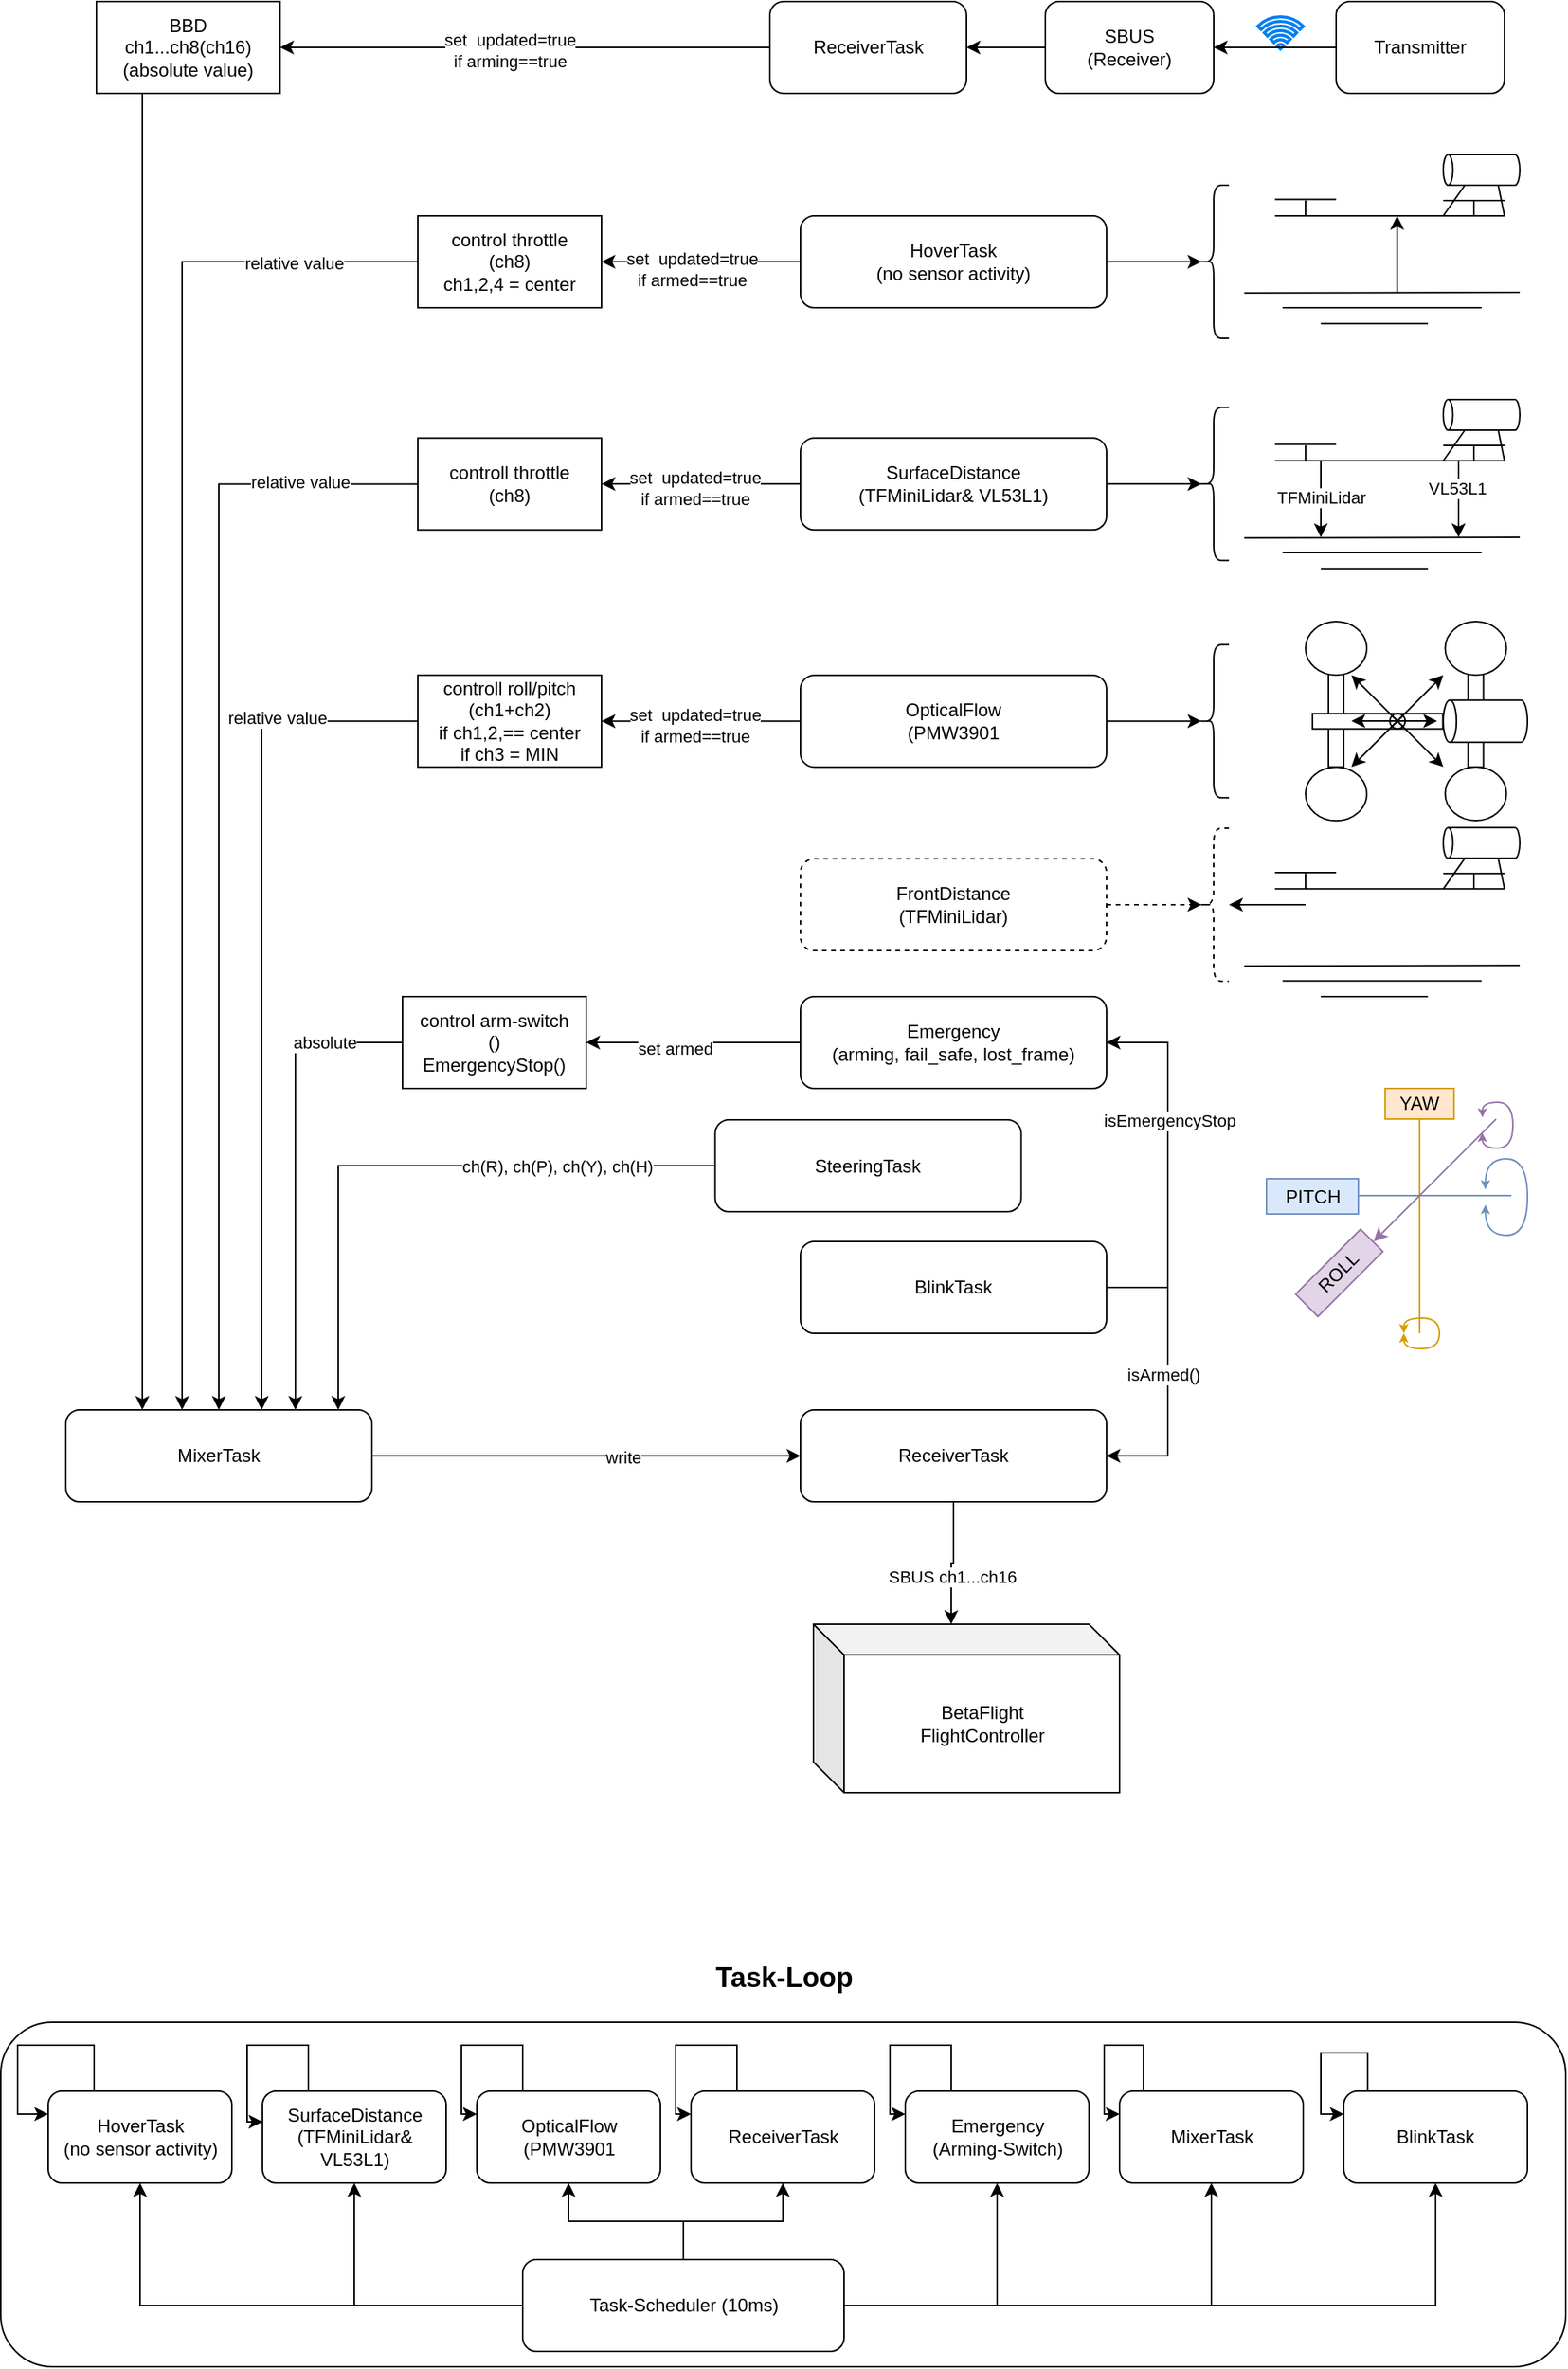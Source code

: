 <mxfile version="22.0.8" type="github" pages="2">
  <diagram id="C5RBs43oDa-KdzZeNtuy" name="Page-1">
    <mxGraphModel dx="939" dy="666" grid="1" gridSize="10" guides="1" tooltips="1" connect="1" arrows="1" fold="1" page="1" pageScale="1" pageWidth="1169" pageHeight="1654" math="0" shadow="0">
      <root>
        <mxCell id="WIyWlLk6GJQsqaUBKTNV-0" />
        <mxCell id="WIyWlLk6GJQsqaUBKTNV-1" parent="WIyWlLk6GJQsqaUBKTNV-0" />
        <mxCell id="1vbRRXO6z4HyXz1Xv1aY-186" value="&lt;h2&gt;Task-Loop&lt;/h2&gt;" style="rounded=1;whiteSpace=wrap;html=1;labelPosition=center;verticalLabelPosition=top;align=center;verticalAlign=bottom;" parent="WIyWlLk6GJQsqaUBKTNV-1" vertex="1">
          <mxGeometry x="127.5" y="1370" width="1022.5" height="225" as="geometry" />
        </mxCell>
        <mxCell id="1vbRRXO6z4HyXz1Xv1aY-26" style="edgeStyle=orthogonalEdgeStyle;rounded=0;orthogonalLoop=1;jettySize=auto;html=1;entryX=1;entryY=0.5;entryDx=0;entryDy=0;" parent="WIyWlLk6GJQsqaUBKTNV-1" source="1vbRRXO6z4HyXz1Xv1aY-10" target="1vbRRXO6z4HyXz1Xv1aY-25" edge="1">
          <mxGeometry relative="1" as="geometry" />
        </mxCell>
        <mxCell id="1vbRRXO6z4HyXz1Xv1aY-27" value="set" style="edgeLabel;html=1;align=center;verticalAlign=middle;resizable=0;points=[];" parent="1vbRRXO6z4HyXz1Xv1aY-26" vertex="1" connectable="0">
          <mxGeometry x="0.099" y="-1" relative="1" as="geometry">
            <mxPoint as="offset" />
          </mxGeometry>
        </mxCell>
        <mxCell id="1vbRRXO6z4HyXz1Xv1aY-136" value="set&amp;nbsp; updated=true&lt;br&gt;if arming==true" style="edgeLabel;html=1;align=center;verticalAlign=middle;resizable=0;points=[];" parent="1vbRRXO6z4HyXz1Xv1aY-26" vertex="1" connectable="0">
          <mxGeometry x="0.062" y="2" relative="1" as="geometry">
            <mxPoint as="offset" />
          </mxGeometry>
        </mxCell>
        <mxCell id="1vbRRXO6z4HyXz1Xv1aY-10" value="ReceiverTask" style="rounded=1;whiteSpace=wrap;html=1;" parent="WIyWlLk6GJQsqaUBKTNV-1" vertex="1">
          <mxGeometry x="630" y="50" width="128.5" height="60" as="geometry" />
        </mxCell>
        <mxCell id="1vbRRXO6z4HyXz1Xv1aY-17" value="" style="group" parent="WIyWlLk6GJQsqaUBKTNV-1" vertex="1" connectable="0">
          <mxGeometry x="940" y="150" width="180" height="110.34" as="geometry" />
        </mxCell>
        <mxCell id="1vbRRXO6z4HyXz1Xv1aY-9" value="" style="group" parent="1vbRRXO6z4HyXz1Xv1aY-17" vertex="1" connectable="0">
          <mxGeometry x="20" width="160" height="40" as="geometry" />
        </mxCell>
        <mxCell id="1vbRRXO6z4HyXz1Xv1aY-1" value="" style="shape=cylinder3;whiteSpace=wrap;html=1;boundedLbl=1;backgroundOutline=1;size=3.139;rotation=-90;" parent="1vbRRXO6z4HyXz1Xv1aY-9" vertex="1">
          <mxGeometry x="125" y="-15" width="20" height="50" as="geometry" />
        </mxCell>
        <mxCell id="1vbRRXO6z4HyXz1Xv1aY-6" value="" style="group" parent="1vbRRXO6z4HyXz1Xv1aY-9" vertex="1" connectable="0">
          <mxGeometry y="29.31" width="150" height="10.69" as="geometry" />
        </mxCell>
        <mxCell id="1vbRRXO6z4HyXz1Xv1aY-0" value="" style="endArrow=none;html=1;rounded=0;" parent="1vbRRXO6z4HyXz1Xv1aY-6" edge="1">
          <mxGeometry width="50" height="50" relative="1" as="geometry">
            <mxPoint y="10.69" as="sourcePoint" />
            <mxPoint x="150" y="10.69" as="targetPoint" />
          </mxGeometry>
        </mxCell>
        <mxCell id="1vbRRXO6z4HyXz1Xv1aY-2" value="" style="endArrow=none;html=1;rounded=0;" parent="1vbRRXO6z4HyXz1Xv1aY-6" edge="1">
          <mxGeometry width="50" height="50" relative="1" as="geometry">
            <mxPoint as="sourcePoint" />
            <mxPoint x="40" as="targetPoint" />
          </mxGeometry>
        </mxCell>
        <mxCell id="1vbRRXO6z4HyXz1Xv1aY-3" value="" style="endArrow=none;html=1;rounded=0;" parent="1vbRRXO6z4HyXz1Xv1aY-6" edge="1">
          <mxGeometry width="50" height="50" relative="1" as="geometry">
            <mxPoint x="110" y="0.69" as="sourcePoint" />
            <mxPoint x="150" y="0.69" as="targetPoint" />
          </mxGeometry>
        </mxCell>
        <mxCell id="1vbRRXO6z4HyXz1Xv1aY-4" value="" style="endArrow=none;html=1;rounded=0;" parent="1vbRRXO6z4HyXz1Xv1aY-6" edge="1">
          <mxGeometry width="50" height="50" relative="1" as="geometry">
            <mxPoint x="20" y="10.69" as="sourcePoint" />
            <mxPoint x="20" y="0.69" as="targetPoint" />
            <Array as="points">
              <mxPoint x="20" y="10.69" />
            </Array>
          </mxGeometry>
        </mxCell>
        <mxCell id="1vbRRXO6z4HyXz1Xv1aY-5" value="" style="endArrow=none;html=1;rounded=0;" parent="1vbRRXO6z4HyXz1Xv1aY-6" edge="1">
          <mxGeometry width="50" height="50" relative="1" as="geometry">
            <mxPoint x="130" y="10.69" as="sourcePoint" />
            <mxPoint x="130" y="0.69" as="targetPoint" />
            <Array as="points">
              <mxPoint x="130" y="10.69" />
            </Array>
          </mxGeometry>
        </mxCell>
        <mxCell id="1vbRRXO6z4HyXz1Xv1aY-7" value="" style="endArrow=none;html=1;rounded=0;entryX=0;entryY=0;entryDx=0;entryDy=14.07;entryPerimeter=0;" parent="1vbRRXO6z4HyXz1Xv1aY-9" target="1vbRRXO6z4HyXz1Xv1aY-1" edge="1">
          <mxGeometry width="50" height="50" relative="1" as="geometry">
            <mxPoint x="110" y="40" as="sourcePoint" />
            <mxPoint x="100" y="70" as="targetPoint" />
          </mxGeometry>
        </mxCell>
        <mxCell id="1vbRRXO6z4HyXz1Xv1aY-8" value="" style="endArrow=none;html=1;rounded=0;entryX=0;entryY=0;entryDx=0;entryDy=35.93;entryPerimeter=0;" parent="1vbRRXO6z4HyXz1Xv1aY-9" target="1vbRRXO6z4HyXz1Xv1aY-1" edge="1">
          <mxGeometry width="50" height="50" relative="1" as="geometry">
            <mxPoint x="150" y="40" as="sourcePoint" />
            <mxPoint x="134" y="30" as="targetPoint" />
          </mxGeometry>
        </mxCell>
        <mxCell id="1vbRRXO6z4HyXz1Xv1aY-15" value="" style="group" parent="1vbRRXO6z4HyXz1Xv1aY-17" vertex="1" connectable="0">
          <mxGeometry y="90.0" width="180" height="20.34" as="geometry" />
        </mxCell>
        <mxCell id="1vbRRXO6z4HyXz1Xv1aY-12" value="" style="endArrow=none;html=1;rounded=0;" parent="1vbRRXO6z4HyXz1Xv1aY-15" edge="1">
          <mxGeometry width="50" height="50" relative="1" as="geometry">
            <mxPoint y="0.34" as="sourcePoint" />
            <mxPoint x="180" as="targetPoint" />
          </mxGeometry>
        </mxCell>
        <mxCell id="1vbRRXO6z4HyXz1Xv1aY-13" value="" style="endArrow=none;html=1;rounded=0;" parent="1vbRRXO6z4HyXz1Xv1aY-15" edge="1">
          <mxGeometry width="50" height="50" relative="1" as="geometry">
            <mxPoint x="25" y="10.03" as="sourcePoint" />
            <mxPoint x="155" y="10.03" as="targetPoint" />
          </mxGeometry>
        </mxCell>
        <mxCell id="1vbRRXO6z4HyXz1Xv1aY-14" value="" style="endArrow=none;html=1;rounded=0;" parent="1vbRRXO6z4HyXz1Xv1aY-15" edge="1">
          <mxGeometry width="50" height="50" relative="1" as="geometry">
            <mxPoint x="50" y="20.34" as="sourcePoint" />
            <mxPoint x="120" y="20.34" as="targetPoint" />
          </mxGeometry>
        </mxCell>
        <mxCell id="1vbRRXO6z4HyXz1Xv1aY-16" value="" style="endArrow=classic;startArrow=none;html=1;rounded=0;startFill=0;" parent="1vbRRXO6z4HyXz1Xv1aY-17" edge="1">
          <mxGeometry width="50" height="50" relative="1" as="geometry">
            <mxPoint x="99.86" y="90" as="sourcePoint" />
            <mxPoint x="99.86" y="40" as="targetPoint" />
          </mxGeometry>
        </mxCell>
        <mxCell id="1vbRRXO6z4HyXz1Xv1aY-126" style="edgeStyle=orthogonalEdgeStyle;rounded=0;orthogonalLoop=1;jettySize=auto;html=1;entryX=1;entryY=0.5;entryDx=0;entryDy=0;" parent="WIyWlLk6GJQsqaUBKTNV-1" source="1vbRRXO6z4HyXz1Xv1aY-18" target="1vbRRXO6z4HyXz1Xv1aY-125" edge="1">
          <mxGeometry relative="1" as="geometry" />
        </mxCell>
        <mxCell id="1vbRRXO6z4HyXz1Xv1aY-138" value="Text" style="edgeLabel;html=1;align=center;verticalAlign=middle;resizable=0;points=[];" parent="1vbRRXO6z4HyXz1Xv1aY-126" vertex="1" connectable="0">
          <mxGeometry x="0.094" y="4" relative="1" as="geometry">
            <mxPoint as="offset" />
          </mxGeometry>
        </mxCell>
        <mxCell id="1vbRRXO6z4HyXz1Xv1aY-139" value="set&amp;nbsp; updated=true&lt;br style=&quot;border-color: var(--border-color);&quot;&gt;if armed==true" style="edgeLabel;html=1;align=center;verticalAlign=middle;resizable=0;points=[];" parent="1vbRRXO6z4HyXz1Xv1aY-126" vertex="1" connectable="0">
          <mxGeometry x="0.094" y="5" relative="1" as="geometry">
            <mxPoint as="offset" />
          </mxGeometry>
        </mxCell>
        <mxCell id="1vbRRXO6z4HyXz1Xv1aY-18" value="HoverTask&lt;br&gt;(no sensor activity)" style="rounded=1;whiteSpace=wrap;html=1;" parent="WIyWlLk6GJQsqaUBKTNV-1" vertex="1">
          <mxGeometry x="650" y="190" width="200" height="60" as="geometry" />
        </mxCell>
        <mxCell id="1vbRRXO6z4HyXz1Xv1aY-20" style="edgeStyle=orthogonalEdgeStyle;rounded=0;orthogonalLoop=1;jettySize=auto;html=1;entryX=1;entryY=0.5;entryDx=0;entryDy=0;" parent="WIyWlLk6GJQsqaUBKTNV-1" source="1vbRRXO6z4HyXz1Xv1aY-19" target="1vbRRXO6z4HyXz1Xv1aY-10" edge="1">
          <mxGeometry relative="1" as="geometry" />
        </mxCell>
        <mxCell id="1vbRRXO6z4HyXz1Xv1aY-19" value="SBUS&lt;br&gt;(Receiver)" style="rounded=1;whiteSpace=wrap;html=1;" parent="WIyWlLk6GJQsqaUBKTNV-1" vertex="1">
          <mxGeometry x="810" y="50" width="110" height="60" as="geometry" />
        </mxCell>
        <mxCell id="1vbRRXO6z4HyXz1Xv1aY-24" value="" style="html=1;verticalLabelPosition=bottom;align=center;labelBackgroundColor=#ffffff;verticalAlign=top;strokeWidth=2;strokeColor=#0080F0;shadow=0;dashed=0;shape=mxgraph.ios7.icons.wifi;pointerEvents=1" parent="WIyWlLk6GJQsqaUBKTNV-1" vertex="1">
          <mxGeometry x="948.8" y="60" width="29.7" height="21" as="geometry" />
        </mxCell>
        <mxCell id="1vbRRXO6z4HyXz1Xv1aY-144" style="edgeStyle=orthogonalEdgeStyle;rounded=0;orthogonalLoop=1;jettySize=auto;html=1;entryX=0.25;entryY=0;entryDx=0;entryDy=0;entryPerimeter=0;exitX=0.25;exitY=1;exitDx=0;exitDy=0;" parent="WIyWlLk6GJQsqaUBKTNV-1" source="1vbRRXO6z4HyXz1Xv1aY-25" target="1vbRRXO6z4HyXz1Xv1aY-143" edge="1">
          <mxGeometry relative="1" as="geometry" />
        </mxCell>
        <mxCell id="1vbRRXO6z4HyXz1Xv1aY-25" value="BBD&lt;br&gt;ch1...ch8(ch16)&lt;br&gt;(absolute value)" style="rounded=0;whiteSpace=wrap;html=1;" parent="WIyWlLk6GJQsqaUBKTNV-1" vertex="1">
          <mxGeometry x="190" y="50" width="120" height="60" as="geometry" />
        </mxCell>
        <mxCell id="1vbRRXO6z4HyXz1Xv1aY-82" value="" style="group" parent="WIyWlLk6GJQsqaUBKTNV-1" vertex="1" connectable="0">
          <mxGeometry x="940" y="310" width="180" height="110.34" as="geometry" />
        </mxCell>
        <mxCell id="1vbRRXO6z4HyXz1Xv1aY-80" value="" style="endArrow=classic;html=1;rounded=0;" parent="1vbRRXO6z4HyXz1Xv1aY-82" edge="1">
          <mxGeometry width="50" height="50" relative="1" as="geometry">
            <mxPoint x="140" y="40" as="sourcePoint" />
            <mxPoint x="140" y="90" as="targetPoint" />
          </mxGeometry>
        </mxCell>
        <mxCell id="1vbRRXO6z4HyXz1Xv1aY-85" value="VL53L1" style="edgeLabel;html=1;align=center;verticalAlign=middle;resizable=0;points=[];" parent="1vbRRXO6z4HyXz1Xv1aY-80" vertex="1" connectable="0">
          <mxGeometry x="-0.292" y="-1" relative="1" as="geometry">
            <mxPoint as="offset" />
          </mxGeometry>
        </mxCell>
        <mxCell id="1vbRRXO6z4HyXz1Xv1aY-62" value="" style="group" parent="1vbRRXO6z4HyXz1Xv1aY-82" vertex="1" connectable="0">
          <mxGeometry x="20" width="160" height="40" as="geometry" />
        </mxCell>
        <mxCell id="1vbRRXO6z4HyXz1Xv1aY-63" value="" style="shape=cylinder3;whiteSpace=wrap;html=1;boundedLbl=1;backgroundOutline=1;size=3.139;rotation=-90;" parent="1vbRRXO6z4HyXz1Xv1aY-62" vertex="1">
          <mxGeometry x="125" y="-15" width="20" height="50" as="geometry" />
        </mxCell>
        <mxCell id="1vbRRXO6z4HyXz1Xv1aY-64" value="" style="group" parent="1vbRRXO6z4HyXz1Xv1aY-62" vertex="1" connectable="0">
          <mxGeometry y="29.31" width="150" height="10.69" as="geometry" />
        </mxCell>
        <mxCell id="1vbRRXO6z4HyXz1Xv1aY-65" value="" style="endArrow=none;html=1;rounded=0;" parent="1vbRRXO6z4HyXz1Xv1aY-64" edge="1">
          <mxGeometry width="50" height="50" relative="1" as="geometry">
            <mxPoint y="10.69" as="sourcePoint" />
            <mxPoint x="150" y="10.69" as="targetPoint" />
          </mxGeometry>
        </mxCell>
        <mxCell id="1vbRRXO6z4HyXz1Xv1aY-66" value="" style="endArrow=none;html=1;rounded=0;" parent="1vbRRXO6z4HyXz1Xv1aY-64" edge="1">
          <mxGeometry width="50" height="50" relative="1" as="geometry">
            <mxPoint as="sourcePoint" />
            <mxPoint x="40" as="targetPoint" />
          </mxGeometry>
        </mxCell>
        <mxCell id="1vbRRXO6z4HyXz1Xv1aY-67" value="" style="endArrow=none;html=1;rounded=0;" parent="1vbRRXO6z4HyXz1Xv1aY-64" edge="1">
          <mxGeometry width="50" height="50" relative="1" as="geometry">
            <mxPoint x="110" y="0.69" as="sourcePoint" />
            <mxPoint x="150" y="0.69" as="targetPoint" />
          </mxGeometry>
        </mxCell>
        <mxCell id="1vbRRXO6z4HyXz1Xv1aY-68" value="" style="endArrow=none;html=1;rounded=0;" parent="1vbRRXO6z4HyXz1Xv1aY-64" edge="1">
          <mxGeometry width="50" height="50" relative="1" as="geometry">
            <mxPoint x="20" y="10.69" as="sourcePoint" />
            <mxPoint x="20" y="0.69" as="targetPoint" />
            <Array as="points">
              <mxPoint x="20" y="10.69" />
            </Array>
          </mxGeometry>
        </mxCell>
        <mxCell id="1vbRRXO6z4HyXz1Xv1aY-69" value="" style="endArrow=none;html=1;rounded=0;" parent="1vbRRXO6z4HyXz1Xv1aY-64" edge="1">
          <mxGeometry width="50" height="50" relative="1" as="geometry">
            <mxPoint x="130" y="10.69" as="sourcePoint" />
            <mxPoint x="130" y="0.69" as="targetPoint" />
            <Array as="points">
              <mxPoint x="130" y="10.69" />
            </Array>
          </mxGeometry>
        </mxCell>
        <mxCell id="1vbRRXO6z4HyXz1Xv1aY-70" value="" style="endArrow=none;html=1;rounded=0;entryX=0;entryY=0;entryDx=0;entryDy=14.07;entryPerimeter=0;" parent="1vbRRXO6z4HyXz1Xv1aY-62" target="1vbRRXO6z4HyXz1Xv1aY-63" edge="1">
          <mxGeometry width="50" height="50" relative="1" as="geometry">
            <mxPoint x="110" y="40" as="sourcePoint" />
            <mxPoint x="100" y="70" as="targetPoint" />
          </mxGeometry>
        </mxCell>
        <mxCell id="1vbRRXO6z4HyXz1Xv1aY-71" value="" style="endArrow=none;html=1;rounded=0;entryX=0;entryY=0;entryDx=0;entryDy=35.93;entryPerimeter=0;" parent="1vbRRXO6z4HyXz1Xv1aY-62" target="1vbRRXO6z4HyXz1Xv1aY-63" edge="1">
          <mxGeometry width="50" height="50" relative="1" as="geometry">
            <mxPoint x="150" y="40" as="sourcePoint" />
            <mxPoint x="134" y="30" as="targetPoint" />
          </mxGeometry>
        </mxCell>
        <mxCell id="1vbRRXO6z4HyXz1Xv1aY-72" value="" style="group" parent="1vbRRXO6z4HyXz1Xv1aY-82" vertex="1" connectable="0">
          <mxGeometry y="90.0" width="180" height="20.34" as="geometry" />
        </mxCell>
        <mxCell id="1vbRRXO6z4HyXz1Xv1aY-73" value="" style="endArrow=none;html=1;rounded=0;" parent="1vbRRXO6z4HyXz1Xv1aY-72" edge="1">
          <mxGeometry width="50" height="50" relative="1" as="geometry">
            <mxPoint y="0.34" as="sourcePoint" />
            <mxPoint x="180" as="targetPoint" />
          </mxGeometry>
        </mxCell>
        <mxCell id="1vbRRXO6z4HyXz1Xv1aY-74" value="" style="endArrow=none;html=1;rounded=0;" parent="1vbRRXO6z4HyXz1Xv1aY-72" edge="1">
          <mxGeometry width="50" height="50" relative="1" as="geometry">
            <mxPoint x="25" y="10.03" as="sourcePoint" />
            <mxPoint x="155" y="10.03" as="targetPoint" />
          </mxGeometry>
        </mxCell>
        <mxCell id="1vbRRXO6z4HyXz1Xv1aY-75" value="" style="endArrow=none;html=1;rounded=0;" parent="1vbRRXO6z4HyXz1Xv1aY-72" edge="1">
          <mxGeometry width="50" height="50" relative="1" as="geometry">
            <mxPoint x="50" y="20.34" as="sourcePoint" />
            <mxPoint x="120" y="20.34" as="targetPoint" />
          </mxGeometry>
        </mxCell>
        <mxCell id="1vbRRXO6z4HyXz1Xv1aY-79" value="" style="endArrow=classic;html=1;rounded=0;" parent="1vbRRXO6z4HyXz1Xv1aY-82" edge="1">
          <mxGeometry width="50" height="50" relative="1" as="geometry">
            <mxPoint x="50" y="40" as="sourcePoint" />
            <mxPoint x="50" y="90" as="targetPoint" />
          </mxGeometry>
        </mxCell>
        <mxCell id="1vbRRXO6z4HyXz1Xv1aY-84" value="TFMiniLidar" style="edgeLabel;html=1;align=center;verticalAlign=middle;resizable=0;points=[];" parent="1vbRRXO6z4HyXz1Xv1aY-79" vertex="1" connectable="0">
          <mxGeometry x="-0.063" relative="1" as="geometry">
            <mxPoint as="offset" />
          </mxGeometry>
        </mxCell>
        <mxCell id="1vbRRXO6z4HyXz1Xv1aY-130" style="edgeStyle=orthogonalEdgeStyle;rounded=0;orthogonalLoop=1;jettySize=auto;html=1;entryX=1;entryY=0.5;entryDx=0;entryDy=0;" parent="WIyWlLk6GJQsqaUBKTNV-1" source="1vbRRXO6z4HyXz1Xv1aY-83" target="1vbRRXO6z4HyXz1Xv1aY-129" edge="1">
          <mxGeometry relative="1" as="geometry" />
        </mxCell>
        <mxCell id="1vbRRXO6z4HyXz1Xv1aY-140" value="set&amp;nbsp; updated=true&lt;br style=&quot;border-color: var(--border-color);&quot;&gt;if armed==true" style="edgeLabel;html=1;align=center;verticalAlign=middle;resizable=0;points=[];" parent="1vbRRXO6z4HyXz1Xv1aY-130" vertex="1" connectable="0">
          <mxGeometry x="0.062" y="3" relative="1" as="geometry">
            <mxPoint as="offset" />
          </mxGeometry>
        </mxCell>
        <mxCell id="1vbRRXO6z4HyXz1Xv1aY-83" value="SurfaceDistance&lt;br&gt;(TFMiniLidar&amp;amp; VL53L1)" style="rounded=1;whiteSpace=wrap;html=1;" parent="WIyWlLk6GJQsqaUBKTNV-1" vertex="1">
          <mxGeometry x="650" y="335.17" width="200" height="60" as="geometry" />
        </mxCell>
        <mxCell id="1vbRRXO6z4HyXz1Xv1aY-135" style="edgeStyle=orthogonalEdgeStyle;rounded=0;orthogonalLoop=1;jettySize=auto;html=1;entryX=1;entryY=0.5;entryDx=0;entryDy=0;" parent="WIyWlLk6GJQsqaUBKTNV-1" source="1vbRRXO6z4HyXz1Xv1aY-105" target="1vbRRXO6z4HyXz1Xv1aY-134" edge="1">
          <mxGeometry relative="1" as="geometry" />
        </mxCell>
        <mxCell id="1vbRRXO6z4HyXz1Xv1aY-142" value="set armed" style="edgeLabel;html=1;align=center;verticalAlign=middle;resizable=0;points=[];" parent="1vbRRXO6z4HyXz1Xv1aY-135" vertex="1" connectable="0">
          <mxGeometry x="0.169" y="4" relative="1" as="geometry">
            <mxPoint as="offset" />
          </mxGeometry>
        </mxCell>
        <mxCell id="1vbRRXO6z4HyXz1Xv1aY-105" value="Emergency&lt;br&gt;(arming, fail_safe, lost_frame)" style="rounded=1;whiteSpace=wrap;html=1;" parent="WIyWlLk6GJQsqaUBKTNV-1" vertex="1">
          <mxGeometry x="650" y="700.0" width="200" height="60" as="geometry" />
        </mxCell>
        <mxCell id="1vbRRXO6z4HyXz1Xv1aY-114" value="" style="group" parent="WIyWlLk6GJQsqaUBKTNV-1" vertex="1" connectable="0">
          <mxGeometry x="980" y="455" width="145" height="130.17" as="geometry" />
        </mxCell>
        <mxCell id="1vbRRXO6z4HyXz1Xv1aY-111" value="" style="rounded=0;whiteSpace=wrap;html=1;" parent="1vbRRXO6z4HyXz1Xv1aY-114" vertex="1">
          <mxGeometry x="15" y="25" width="10" height="70" as="geometry" />
        </mxCell>
        <mxCell id="1vbRRXO6z4HyXz1Xv1aY-112" value="" style="rounded=0;whiteSpace=wrap;html=1;rotation=-90;" parent="1vbRRXO6z4HyXz1Xv1aY-114" vertex="1">
          <mxGeometry x="42.12" y="22.58" width="10" height="85.17" as="geometry" />
        </mxCell>
        <mxCell id="1vbRRXO6z4HyXz1Xv1aY-113" value="" style="rounded=0;whiteSpace=wrap;html=1;" parent="1vbRRXO6z4HyXz1Xv1aY-114" vertex="1">
          <mxGeometry x="106.25" y="25.17" width="10" height="70" as="geometry" />
        </mxCell>
        <mxCell id="1vbRRXO6z4HyXz1Xv1aY-106" value="" style="shape=cylinder3;whiteSpace=wrap;html=1;boundedLbl=1;backgroundOutline=1;size=4.299;rotation=-90;" parent="1vbRRXO6z4HyXz1Xv1aY-114" vertex="1">
          <mxGeometry x="103.75" y="37.66" width="27.5" height="55" as="geometry" />
        </mxCell>
        <mxCell id="1vbRRXO6z4HyXz1Xv1aY-107" value="" style="ellipse;whiteSpace=wrap;html=1;" parent="1vbRRXO6z4HyXz1Xv1aY-114" vertex="1">
          <mxGeometry x="91.25" width="40" height="35" as="geometry" />
        </mxCell>
        <mxCell id="1vbRRXO6z4HyXz1Xv1aY-108" value="" style="ellipse;whiteSpace=wrap;html=1;" parent="1vbRRXO6z4HyXz1Xv1aY-114" vertex="1">
          <mxGeometry x="91.25" y="95" width="40" height="35" as="geometry" />
        </mxCell>
        <mxCell id="1vbRRXO6z4HyXz1Xv1aY-109" value="" style="ellipse;whiteSpace=wrap;html=1;" parent="1vbRRXO6z4HyXz1Xv1aY-114" vertex="1">
          <mxGeometry width="40" height="35" as="geometry" />
        </mxCell>
        <mxCell id="1vbRRXO6z4HyXz1Xv1aY-110" value="" style="ellipse;whiteSpace=wrap;html=1;" parent="1vbRRXO6z4HyXz1Xv1aY-114" vertex="1">
          <mxGeometry y="95.17" width="40" height="35" as="geometry" />
        </mxCell>
        <mxCell id="1vbRRXO6z4HyXz1Xv1aY-123" value="" style="group" parent="1vbRRXO6z4HyXz1Xv1aY-114" vertex="1" connectable="0">
          <mxGeometry x="30" y="35" width="60" height="60" as="geometry" />
        </mxCell>
        <mxCell id="1vbRRXO6z4HyXz1Xv1aY-115" value="" style="ellipse;whiteSpace=wrap;html=1;rotation=45;" parent="1vbRRXO6z4HyXz1Xv1aY-123" vertex="1">
          <mxGeometry x="25.12" y="25.08" width="10" height="10" as="geometry" />
        </mxCell>
        <mxCell id="1vbRRXO6z4HyXz1Xv1aY-119" value="" style="endArrow=classic;startArrow=classic;html=1;rounded=0;" parent="1vbRRXO6z4HyXz1Xv1aY-123" edge="1">
          <mxGeometry width="50" height="50" relative="1" as="geometry">
            <mxPoint y="60" as="sourcePoint" />
            <mxPoint x="60" as="targetPoint" />
          </mxGeometry>
        </mxCell>
        <mxCell id="1vbRRXO6z4HyXz1Xv1aY-120" value="" style="endArrow=classic;startArrow=classic;html=1;rounded=0;" parent="1vbRRXO6z4HyXz1Xv1aY-123" edge="1">
          <mxGeometry width="50" height="50" relative="1" as="geometry">
            <mxPoint as="sourcePoint" />
            <mxPoint x="60" y="60" as="targetPoint" />
          </mxGeometry>
        </mxCell>
        <mxCell id="1vbRRXO6z4HyXz1Xv1aY-122" value="" style="endArrow=classic;startArrow=classic;html=1;rounded=0;entryX=0.516;entryY=0.299;entryDx=0;entryDy=0;entryPerimeter=0;" parent="1vbRRXO6z4HyXz1Xv1aY-123" target="1vbRRXO6z4HyXz1Xv1aY-112" edge="1">
          <mxGeometry width="50" height="50" relative="1" as="geometry">
            <mxPoint x="56" y="30" as="sourcePoint" />
            <mxPoint x="9.52" y="10.32" as="targetPoint" />
          </mxGeometry>
        </mxCell>
        <mxCell id="1vbRRXO6z4HyXz1Xv1aY-116" value="" style="endArrow=none;html=1;rounded=0;entryX=0.5;entryY=0;entryDx=0;entryDy=0;exitX=0.5;exitY=1;exitDx=0;exitDy=0;" parent="1vbRRXO6z4HyXz1Xv1aY-123" source="1vbRRXO6z4HyXz1Xv1aY-115" target="1vbRRXO6z4HyXz1Xv1aY-115" edge="1">
          <mxGeometry width="50" height="50" relative="1" as="geometry">
            <mxPoint x="-40" y="90.17" as="sourcePoint" />
            <mxPoint x="-10" y="65.08" as="targetPoint" />
          </mxGeometry>
        </mxCell>
        <mxCell id="1vbRRXO6z4HyXz1Xv1aY-117" value="" style="endArrow=none;html=1;rounded=0;entryX=0;entryY=0.5;entryDx=0;entryDy=0;exitX=1;exitY=0.5;exitDx=0;exitDy=0;" parent="1vbRRXO6z4HyXz1Xv1aY-123" source="1vbRRXO6z4HyXz1Xv1aY-115" target="1vbRRXO6z4HyXz1Xv1aY-115" edge="1">
          <mxGeometry width="50" height="50" relative="1" as="geometry">
            <mxPoint x="-25" y="80" as="sourcePoint" />
            <mxPoint x="-25" y="70" as="targetPoint" />
          </mxGeometry>
        </mxCell>
        <mxCell id="1vbRRXO6z4HyXz1Xv1aY-133" style="edgeStyle=orthogonalEdgeStyle;rounded=0;orthogonalLoop=1;jettySize=auto;html=1;entryX=1;entryY=0.5;entryDx=0;entryDy=0;" parent="WIyWlLk6GJQsqaUBKTNV-1" source="1vbRRXO6z4HyXz1Xv1aY-124" target="1vbRRXO6z4HyXz1Xv1aY-132" edge="1">
          <mxGeometry relative="1" as="geometry" />
        </mxCell>
        <mxCell id="1vbRRXO6z4HyXz1Xv1aY-141" value="set&amp;nbsp; updated=true&lt;br style=&quot;border-color: var(--border-color);&quot;&gt;if armed==true" style="edgeLabel;html=1;align=center;verticalAlign=middle;resizable=0;points=[];" parent="1vbRRXO6z4HyXz1Xv1aY-133" vertex="1" connectable="0">
          <mxGeometry x="0.073" y="3" relative="1" as="geometry">
            <mxPoint as="offset" />
          </mxGeometry>
        </mxCell>
        <mxCell id="1vbRRXO6z4HyXz1Xv1aY-124" value="OpticalFlow&lt;br&gt;(PMW3901" style="rounded=1;whiteSpace=wrap;html=1;" parent="WIyWlLk6GJQsqaUBKTNV-1" vertex="1">
          <mxGeometry x="650" y="490.08" width="200" height="60" as="geometry" />
        </mxCell>
        <mxCell id="1vbRRXO6z4HyXz1Xv1aY-125" value="control throttle&lt;br&gt;(ch8)&lt;br&gt;ch1,2,4 = center" style="rounded=0;whiteSpace=wrap;html=1;" parent="WIyWlLk6GJQsqaUBKTNV-1" vertex="1">
          <mxGeometry x="400" y="190" width="120" height="60" as="geometry" />
        </mxCell>
        <mxCell id="1vbRRXO6z4HyXz1Xv1aY-147" style="edgeStyle=orthogonalEdgeStyle;rounded=0;orthogonalLoop=1;jettySize=auto;html=1;" parent="WIyWlLk6GJQsqaUBKTNV-1" source="1vbRRXO6z4HyXz1Xv1aY-129" target="1vbRRXO6z4HyXz1Xv1aY-143" edge="1">
          <mxGeometry relative="1" as="geometry" />
        </mxCell>
        <mxCell id="1vbRRXO6z4HyXz1Xv1aY-150" value="relative value" style="edgeLabel;html=1;align=center;verticalAlign=middle;resizable=0;points=[];" parent="1vbRRXO6z4HyXz1Xv1aY-147" vertex="1" connectable="0">
          <mxGeometry x="-0.79" y="-1" relative="1" as="geometry">
            <mxPoint as="offset" />
          </mxGeometry>
        </mxCell>
        <mxCell id="1vbRRXO6z4HyXz1Xv1aY-129" value="controll throttle&lt;br&gt;(ch8)&lt;br&gt;" style="rounded=0;whiteSpace=wrap;html=1;" parent="WIyWlLk6GJQsqaUBKTNV-1" vertex="1">
          <mxGeometry x="400" y="335.17" width="120" height="60" as="geometry" />
        </mxCell>
        <mxCell id="1vbRRXO6z4HyXz1Xv1aY-132" value="controll roll/pitch&lt;br&gt;(ch1+ch2)&lt;br&gt;if ch1,2,== center&lt;br&gt;if ch3 = MIN" style="rounded=0;whiteSpace=wrap;html=1;" parent="WIyWlLk6GJQsqaUBKTNV-1" vertex="1">
          <mxGeometry x="400" y="490.08" width="120" height="60" as="geometry" />
        </mxCell>
        <mxCell id="1vbRRXO6z4HyXz1Xv1aY-134" value="control arm-switch&lt;br&gt;()&lt;br&gt;EmergencyStop()" style="rounded=0;whiteSpace=wrap;html=1;" parent="WIyWlLk6GJQsqaUBKTNV-1" vertex="1">
          <mxGeometry x="390" y="700" width="120" height="60" as="geometry" />
        </mxCell>
        <mxCell id="1vbRRXO6z4HyXz1Xv1aY-154" style="edgeStyle=orthogonalEdgeStyle;rounded=0;orthogonalLoop=1;jettySize=auto;html=1;entryX=0;entryY=0.5;entryDx=0;entryDy=0;" parent="WIyWlLk6GJQsqaUBKTNV-1" source="1vbRRXO6z4HyXz1Xv1aY-143" target="1vbRRXO6z4HyXz1Xv1aY-153" edge="1">
          <mxGeometry relative="1" as="geometry" />
        </mxCell>
        <mxCell id="1vbRRXO6z4HyXz1Xv1aY-155" value="write" style="edgeLabel;html=1;align=center;verticalAlign=middle;resizable=0;points=[];" parent="1vbRRXO6z4HyXz1Xv1aY-154" vertex="1" connectable="0">
          <mxGeometry x="0.173" y="-1" relative="1" as="geometry">
            <mxPoint as="offset" />
          </mxGeometry>
        </mxCell>
        <mxCell id="1vbRRXO6z4HyXz1Xv1aY-143" value="MixerTask&lt;br&gt;" style="rounded=1;whiteSpace=wrap;html=1;points=[[0,0.25,0,0,0],[0,0.5,0,0,0],[0,0.75,0,0,0],[0.13,0,0,0,0],[0.25,0,0,0,0],[0.25,1,0,0,0],[0.38,0,0,0,0],[0.5,0,0,0,0],[0.5,1,0,0,0],[0.64,0,0,0,0],[0.75,0,0,0,0],[0.75,1,0,0,0],[0.89,0,0,0,0],[1,0.25,0,0,0],[1,0.5,0,0,0],[1,0.75,0,0,0]];" parent="WIyWlLk6GJQsqaUBKTNV-1" vertex="1">
          <mxGeometry x="170" y="970.0" width="200" height="60" as="geometry" />
        </mxCell>
        <mxCell id="1vbRRXO6z4HyXz1Xv1aY-145" style="edgeStyle=orthogonalEdgeStyle;rounded=0;orthogonalLoop=1;jettySize=auto;html=1;entryX=0.75;entryY=0;entryDx=0;entryDy=0;entryPerimeter=0;" parent="WIyWlLk6GJQsqaUBKTNV-1" source="1vbRRXO6z4HyXz1Xv1aY-134" target="1vbRRXO6z4HyXz1Xv1aY-143" edge="1">
          <mxGeometry relative="1" as="geometry" />
        </mxCell>
        <mxCell id="1vbRRXO6z4HyXz1Xv1aY-152" value="absolute" style="edgeLabel;html=1;align=center;verticalAlign=middle;resizable=0;points=[];" parent="1vbRRXO6z4HyXz1Xv1aY-145" vertex="1" connectable="0">
          <mxGeometry x="-0.671" relative="1" as="geometry">
            <mxPoint as="offset" />
          </mxGeometry>
        </mxCell>
        <mxCell id="1vbRRXO6z4HyXz1Xv1aY-146" style="edgeStyle=orthogonalEdgeStyle;rounded=0;orthogonalLoop=1;jettySize=auto;html=1;entryX=0.64;entryY=0;entryDx=0;entryDy=0;entryPerimeter=0;" parent="WIyWlLk6GJQsqaUBKTNV-1" source="1vbRRXO6z4HyXz1Xv1aY-132" target="1vbRRXO6z4HyXz1Xv1aY-143" edge="1">
          <mxGeometry relative="1" as="geometry" />
        </mxCell>
        <mxCell id="1vbRRXO6z4HyXz1Xv1aY-151" value="relative value" style="edgeLabel;html=1;align=center;verticalAlign=middle;resizable=0;points=[];" parent="1vbRRXO6z4HyXz1Xv1aY-146" vertex="1" connectable="0">
          <mxGeometry x="-0.666" y="-2" relative="1" as="geometry">
            <mxPoint as="offset" />
          </mxGeometry>
        </mxCell>
        <mxCell id="1vbRRXO6z4HyXz1Xv1aY-148" style="edgeStyle=orthogonalEdgeStyle;rounded=0;orthogonalLoop=1;jettySize=auto;html=1;entryX=0.38;entryY=0;entryDx=0;entryDy=0;entryPerimeter=0;" parent="WIyWlLk6GJQsqaUBKTNV-1" source="1vbRRXO6z4HyXz1Xv1aY-125" target="1vbRRXO6z4HyXz1Xv1aY-143" edge="1">
          <mxGeometry relative="1" as="geometry" />
        </mxCell>
        <mxCell id="1vbRRXO6z4HyXz1Xv1aY-149" value="relative value" style="edgeLabel;html=1;align=center;verticalAlign=middle;resizable=0;points=[];" parent="1vbRRXO6z4HyXz1Xv1aY-148" vertex="1" connectable="0">
          <mxGeometry x="-0.82" y="1" relative="1" as="geometry">
            <mxPoint as="offset" />
          </mxGeometry>
        </mxCell>
        <mxCell id="1vbRRXO6z4HyXz1Xv1aY-153" value="ReceiverTask" style="rounded=1;whiteSpace=wrap;html=1;" parent="WIyWlLk6GJQsqaUBKTNV-1" vertex="1">
          <mxGeometry x="650" y="970" width="200" height="60" as="geometry" />
        </mxCell>
        <mxCell id="1vbRRXO6z4HyXz1Xv1aY-156" value="BetaFlight&lt;br&gt;FlightController" style="shape=cube;whiteSpace=wrap;html=1;boundedLbl=1;backgroundOutline=1;darkOpacity=0.05;darkOpacity2=0.1;" parent="WIyWlLk6GJQsqaUBKTNV-1" vertex="1">
          <mxGeometry x="658.5" y="1110" width="200" height="110" as="geometry" />
        </mxCell>
        <mxCell id="1vbRRXO6z4HyXz1Xv1aY-157" style="edgeStyle=orthogonalEdgeStyle;rounded=0;orthogonalLoop=1;jettySize=auto;html=1;entryX=0;entryY=0;entryDx=90;entryDy=0;entryPerimeter=0;" parent="WIyWlLk6GJQsqaUBKTNV-1" source="1vbRRXO6z4HyXz1Xv1aY-153" target="1vbRRXO6z4HyXz1Xv1aY-156" edge="1">
          <mxGeometry relative="1" as="geometry" />
        </mxCell>
        <mxCell id="1vbRRXO6z4HyXz1Xv1aY-158" value="SBUS ch1...ch16" style="edgeLabel;html=1;align=center;verticalAlign=middle;resizable=0;points=[];" parent="1vbRRXO6z4HyXz1Xv1aY-157" vertex="1" connectable="0">
          <mxGeometry x="0.277" y="-2" relative="1" as="geometry">
            <mxPoint x="2" y="-2" as="offset" />
          </mxGeometry>
        </mxCell>
        <mxCell id="1vbRRXO6z4HyXz1Xv1aY-159" value="" style="shape=curlyBracket;whiteSpace=wrap;html=1;rounded=1;labelPosition=left;verticalLabelPosition=middle;align=right;verticalAlign=middle;" parent="WIyWlLk6GJQsqaUBKTNV-1" vertex="1">
          <mxGeometry x="910" y="170" width="20" height="100" as="geometry" />
        </mxCell>
        <mxCell id="1vbRRXO6z4HyXz1Xv1aY-160" value="" style="shape=curlyBracket;whiteSpace=wrap;html=1;rounded=1;labelPosition=left;verticalLabelPosition=middle;align=right;verticalAlign=middle;" parent="WIyWlLk6GJQsqaUBKTNV-1" vertex="1">
          <mxGeometry x="910" y="315.17" width="20" height="100" as="geometry" />
        </mxCell>
        <mxCell id="1vbRRXO6z4HyXz1Xv1aY-161" value="" style="shape=curlyBracket;whiteSpace=wrap;html=1;rounded=1;labelPosition=left;verticalLabelPosition=middle;align=right;verticalAlign=middle;" parent="WIyWlLk6GJQsqaUBKTNV-1" vertex="1">
          <mxGeometry x="910" y="470.08" width="20" height="100" as="geometry" />
        </mxCell>
        <mxCell id="1vbRRXO6z4HyXz1Xv1aY-162" style="edgeStyle=orthogonalEdgeStyle;rounded=0;orthogonalLoop=1;jettySize=auto;html=1;entryX=0.1;entryY=0.5;entryDx=0;entryDy=0;entryPerimeter=0;" parent="WIyWlLk6GJQsqaUBKTNV-1" source="1vbRRXO6z4HyXz1Xv1aY-18" target="1vbRRXO6z4HyXz1Xv1aY-159" edge="1">
          <mxGeometry relative="1" as="geometry" />
        </mxCell>
        <mxCell id="1vbRRXO6z4HyXz1Xv1aY-163" style="edgeStyle=orthogonalEdgeStyle;rounded=0;orthogonalLoop=1;jettySize=auto;html=1;entryX=0.1;entryY=0.5;entryDx=0;entryDy=0;entryPerimeter=0;" parent="WIyWlLk6GJQsqaUBKTNV-1" source="1vbRRXO6z4HyXz1Xv1aY-83" target="1vbRRXO6z4HyXz1Xv1aY-160" edge="1">
          <mxGeometry relative="1" as="geometry" />
        </mxCell>
        <mxCell id="1vbRRXO6z4HyXz1Xv1aY-164" style="edgeStyle=orthogonalEdgeStyle;rounded=0;orthogonalLoop=1;jettySize=auto;html=1;entryX=0.1;entryY=0.5;entryDx=0;entryDy=0;entryPerimeter=0;" parent="WIyWlLk6GJQsqaUBKTNV-1" source="1vbRRXO6z4HyXz1Xv1aY-124" target="1vbRRXO6z4HyXz1Xv1aY-161" edge="1">
          <mxGeometry relative="1" as="geometry" />
        </mxCell>
        <mxCell id="1vbRRXO6z4HyXz1Xv1aY-179" value="ReceiverTask" style="rounded=1;whiteSpace=wrap;html=1;" parent="WIyWlLk6GJQsqaUBKTNV-1" vertex="1">
          <mxGeometry x="578.5" y="1415" width="120" height="60" as="geometry" />
        </mxCell>
        <mxCell id="1vbRRXO6z4HyXz1Xv1aY-189" style="edgeStyle=orthogonalEdgeStyle;rounded=0;orthogonalLoop=1;jettySize=auto;html=1;entryX=0.5;entryY=1;entryDx=0;entryDy=0;" parent="WIyWlLk6GJQsqaUBKTNV-1" source="1vbRRXO6z4HyXz1Xv1aY-180" target="1vbRRXO6z4HyXz1Xv1aY-187" edge="1">
          <mxGeometry relative="1" as="geometry" />
        </mxCell>
        <mxCell id="1vbRRXO6z4HyXz1Xv1aY-190" style="edgeStyle=orthogonalEdgeStyle;rounded=0;orthogonalLoop=1;jettySize=auto;html=1;" parent="WIyWlLk6GJQsqaUBKTNV-1" source="1vbRRXO6z4HyXz1Xv1aY-180" target="1vbRRXO6z4HyXz1Xv1aY-181" edge="1">
          <mxGeometry relative="1" as="geometry" />
        </mxCell>
        <mxCell id="1vbRRXO6z4HyXz1Xv1aY-191" style="edgeStyle=orthogonalEdgeStyle;rounded=0;orthogonalLoop=1;jettySize=auto;html=1;" parent="WIyWlLk6GJQsqaUBKTNV-1" source="1vbRRXO6z4HyXz1Xv1aY-180" target="1vbRRXO6z4HyXz1Xv1aY-183" edge="1">
          <mxGeometry relative="1" as="geometry" />
        </mxCell>
        <mxCell id="1vbRRXO6z4HyXz1Xv1aY-192" style="edgeStyle=orthogonalEdgeStyle;rounded=0;orthogonalLoop=1;jettySize=auto;html=1;" parent="WIyWlLk6GJQsqaUBKTNV-1" source="1vbRRXO6z4HyXz1Xv1aY-180" target="1vbRRXO6z4HyXz1Xv1aY-179" edge="1">
          <mxGeometry relative="1" as="geometry" />
        </mxCell>
        <mxCell id="1vbRRXO6z4HyXz1Xv1aY-193" style="edgeStyle=orthogonalEdgeStyle;rounded=0;orthogonalLoop=1;jettySize=auto;html=1;" parent="WIyWlLk6GJQsqaUBKTNV-1" source="1vbRRXO6z4HyXz1Xv1aY-180" target="1vbRRXO6z4HyXz1Xv1aY-182" edge="1">
          <mxGeometry relative="1" as="geometry" />
        </mxCell>
        <mxCell id="N9FAiASqIUT81q-KFEo4-7" style="edgeStyle=orthogonalEdgeStyle;rounded=0;orthogonalLoop=1;jettySize=auto;html=1;" edge="1" parent="WIyWlLk6GJQsqaUBKTNV-1" source="1vbRRXO6z4HyXz1Xv1aY-180" target="N9FAiASqIUT81q-KFEo4-6">
          <mxGeometry relative="1" as="geometry" />
        </mxCell>
        <mxCell id="1vbRRXO6z4HyXz1Xv1aY-180" value="Task-Scheduler (10ms)" style="rounded=1;whiteSpace=wrap;html=1;" parent="WIyWlLk6GJQsqaUBKTNV-1" vertex="1">
          <mxGeometry x="468.5" y="1525" width="210" height="60" as="geometry" />
        </mxCell>
        <mxCell id="1vbRRXO6z4HyXz1Xv1aY-181" value="SurfaceDistance&lt;br&gt;(TFMiniLidar&amp;amp; VL53L1)" style="rounded=1;whiteSpace=wrap;html=1;" parent="WIyWlLk6GJQsqaUBKTNV-1" vertex="1">
          <mxGeometry x="298.5" y="1415" width="120" height="60" as="geometry" />
        </mxCell>
        <mxCell id="1vbRRXO6z4HyXz1Xv1aY-182" value="Emergency&lt;br&gt;(Arming-Switch)" style="rounded=1;whiteSpace=wrap;html=1;" parent="WIyWlLk6GJQsqaUBKTNV-1" vertex="1">
          <mxGeometry x="718.5" y="1415" width="120" height="60" as="geometry" />
        </mxCell>
        <mxCell id="1vbRRXO6z4HyXz1Xv1aY-183" value="OpticalFlow&lt;br&gt;(PMW3901" style="rounded=1;whiteSpace=wrap;html=1;" parent="WIyWlLk6GJQsqaUBKTNV-1" vertex="1">
          <mxGeometry x="438.5" y="1415" width="120" height="60" as="geometry" />
        </mxCell>
        <mxCell id="1vbRRXO6z4HyXz1Xv1aY-184" value="MixerTask&lt;br&gt;" style="rounded=1;whiteSpace=wrap;html=1;points=[[0,0.25,0,0,0],[0,0.5,0,0,0],[0,0.75,0,0,0],[0.13,0,0,0,0],[0.25,0,0,0,0],[0.25,1,0,0,0],[0.38,0,0,0,0],[0.5,0,0,0,0],[0.5,1,0,0,0],[0.64,0,0,0,0],[0.75,0,0,0,0],[0.75,1,0,0,0],[0.89,0,0,0,0],[1,0.25,0,0,0],[1,0.5,0,0,0],[1,0.75,0,0,0]];" parent="WIyWlLk6GJQsqaUBKTNV-1" vertex="1">
          <mxGeometry x="858.5" y="1415" width="120" height="60" as="geometry" />
        </mxCell>
        <mxCell id="1vbRRXO6z4HyXz1Xv1aY-187" value="HoverTask&lt;br&gt;(no sensor activity)" style="rounded=1;whiteSpace=wrap;html=1;" parent="WIyWlLk6GJQsqaUBKTNV-1" vertex="1">
          <mxGeometry x="158.5" y="1415" width="120" height="60" as="geometry" />
        </mxCell>
        <mxCell id="1vbRRXO6z4HyXz1Xv1aY-194" style="edgeStyle=orthogonalEdgeStyle;rounded=0;orthogonalLoop=1;jettySize=auto;html=1;entryX=0.5;entryY=1;entryDx=0;entryDy=0;entryPerimeter=0;" parent="WIyWlLk6GJQsqaUBKTNV-1" source="1vbRRXO6z4HyXz1Xv1aY-180" target="1vbRRXO6z4HyXz1Xv1aY-184" edge="1">
          <mxGeometry relative="1" as="geometry" />
        </mxCell>
        <mxCell id="1vbRRXO6z4HyXz1Xv1aY-195" value="FrontDistance&lt;br&gt;(TFMiniLidar)" style="rounded=1;whiteSpace=wrap;html=1;dashed=1;" parent="WIyWlLk6GJQsqaUBKTNV-1" vertex="1">
          <mxGeometry x="650" y="610" width="200" height="60" as="geometry" />
        </mxCell>
        <mxCell id="1vbRRXO6z4HyXz1Xv1aY-196" style="edgeStyle=orthogonalEdgeStyle;rounded=0;orthogonalLoop=1;jettySize=auto;html=1;entryX=0.1;entryY=0.5;entryDx=0;entryDy=0;entryPerimeter=0;dashed=1;" parent="WIyWlLk6GJQsqaUBKTNV-1" source="1vbRRXO6z4HyXz1Xv1aY-195" target="1vbRRXO6z4HyXz1Xv1aY-197" edge="1">
          <mxGeometry relative="1" as="geometry" />
        </mxCell>
        <mxCell id="1vbRRXO6z4HyXz1Xv1aY-197" value="" style="shape=curlyBracket;whiteSpace=wrap;html=1;rounded=1;labelPosition=left;verticalLabelPosition=middle;align=right;verticalAlign=middle;dashed=1;" parent="WIyWlLk6GJQsqaUBKTNV-1" vertex="1">
          <mxGeometry x="910" y="590" width="20" height="100" as="geometry" />
        </mxCell>
        <mxCell id="1vbRRXO6z4HyXz1Xv1aY-198" value="" style="group" parent="WIyWlLk6GJQsqaUBKTNV-1" vertex="1" connectable="0">
          <mxGeometry x="940" y="589.66" width="180" height="110.34" as="geometry" />
        </mxCell>
        <mxCell id="1vbRRXO6z4HyXz1Xv1aY-201" value="" style="group" parent="1vbRRXO6z4HyXz1Xv1aY-198" vertex="1" connectable="0">
          <mxGeometry x="20" width="160" height="40" as="geometry" />
        </mxCell>
        <mxCell id="1vbRRXO6z4HyXz1Xv1aY-202" value="" style="shape=cylinder3;whiteSpace=wrap;html=1;boundedLbl=1;backgroundOutline=1;size=3.139;rotation=-90;" parent="1vbRRXO6z4HyXz1Xv1aY-201" vertex="1">
          <mxGeometry x="125" y="-15" width="20" height="50" as="geometry" />
        </mxCell>
        <mxCell id="1vbRRXO6z4HyXz1Xv1aY-203" value="" style="group" parent="1vbRRXO6z4HyXz1Xv1aY-201" vertex="1" connectable="0">
          <mxGeometry y="29.31" width="150" height="10.69" as="geometry" />
        </mxCell>
        <mxCell id="1vbRRXO6z4HyXz1Xv1aY-204" value="" style="endArrow=none;html=1;rounded=0;" parent="1vbRRXO6z4HyXz1Xv1aY-203" edge="1">
          <mxGeometry width="50" height="50" relative="1" as="geometry">
            <mxPoint y="10.69" as="sourcePoint" />
            <mxPoint x="150" y="10.69" as="targetPoint" />
          </mxGeometry>
        </mxCell>
        <mxCell id="1vbRRXO6z4HyXz1Xv1aY-205" value="" style="endArrow=none;html=1;rounded=0;" parent="1vbRRXO6z4HyXz1Xv1aY-203" edge="1">
          <mxGeometry width="50" height="50" relative="1" as="geometry">
            <mxPoint as="sourcePoint" />
            <mxPoint x="40" as="targetPoint" />
          </mxGeometry>
        </mxCell>
        <mxCell id="1vbRRXO6z4HyXz1Xv1aY-206" value="" style="endArrow=none;html=1;rounded=0;" parent="1vbRRXO6z4HyXz1Xv1aY-203" edge="1">
          <mxGeometry width="50" height="50" relative="1" as="geometry">
            <mxPoint x="110" y="0.69" as="sourcePoint" />
            <mxPoint x="150" y="0.69" as="targetPoint" />
          </mxGeometry>
        </mxCell>
        <mxCell id="1vbRRXO6z4HyXz1Xv1aY-207" value="" style="endArrow=none;html=1;rounded=0;" parent="1vbRRXO6z4HyXz1Xv1aY-203" edge="1">
          <mxGeometry width="50" height="50" relative="1" as="geometry">
            <mxPoint x="20" y="10.69" as="sourcePoint" />
            <mxPoint x="20" y="0.69" as="targetPoint" />
            <Array as="points">
              <mxPoint x="20" y="10.69" />
            </Array>
          </mxGeometry>
        </mxCell>
        <mxCell id="1vbRRXO6z4HyXz1Xv1aY-208" value="" style="endArrow=none;html=1;rounded=0;" parent="1vbRRXO6z4HyXz1Xv1aY-203" edge="1">
          <mxGeometry width="50" height="50" relative="1" as="geometry">
            <mxPoint x="130" y="10.69" as="sourcePoint" />
            <mxPoint x="130" y="0.69" as="targetPoint" />
            <Array as="points">
              <mxPoint x="130" y="10.69" />
            </Array>
          </mxGeometry>
        </mxCell>
        <mxCell id="1vbRRXO6z4HyXz1Xv1aY-209" value="" style="endArrow=none;html=1;rounded=0;entryX=0;entryY=0;entryDx=0;entryDy=14.07;entryPerimeter=0;" parent="1vbRRXO6z4HyXz1Xv1aY-201" target="1vbRRXO6z4HyXz1Xv1aY-202" edge="1">
          <mxGeometry width="50" height="50" relative="1" as="geometry">
            <mxPoint x="110" y="40" as="sourcePoint" />
            <mxPoint x="100" y="70" as="targetPoint" />
          </mxGeometry>
        </mxCell>
        <mxCell id="1vbRRXO6z4HyXz1Xv1aY-210" value="" style="endArrow=none;html=1;rounded=0;entryX=0;entryY=0;entryDx=0;entryDy=35.93;entryPerimeter=0;" parent="1vbRRXO6z4HyXz1Xv1aY-201" target="1vbRRXO6z4HyXz1Xv1aY-202" edge="1">
          <mxGeometry width="50" height="50" relative="1" as="geometry">
            <mxPoint x="150" y="40" as="sourcePoint" />
            <mxPoint x="134" y="30" as="targetPoint" />
          </mxGeometry>
        </mxCell>
        <mxCell id="1vbRRXO6z4HyXz1Xv1aY-211" value="" style="group" parent="1vbRRXO6z4HyXz1Xv1aY-198" vertex="1" connectable="0">
          <mxGeometry y="90.0" width="180" height="20.34" as="geometry" />
        </mxCell>
        <mxCell id="1vbRRXO6z4HyXz1Xv1aY-212" value="" style="endArrow=none;html=1;rounded=0;" parent="1vbRRXO6z4HyXz1Xv1aY-211" edge="1">
          <mxGeometry width="50" height="50" relative="1" as="geometry">
            <mxPoint y="0.34" as="sourcePoint" />
            <mxPoint x="180" as="targetPoint" />
          </mxGeometry>
        </mxCell>
        <mxCell id="1vbRRXO6z4HyXz1Xv1aY-213" value="" style="endArrow=none;html=1;rounded=0;" parent="1vbRRXO6z4HyXz1Xv1aY-211" edge="1">
          <mxGeometry width="50" height="50" relative="1" as="geometry">
            <mxPoint x="25" y="10.03" as="sourcePoint" />
            <mxPoint x="155" y="10.03" as="targetPoint" />
          </mxGeometry>
        </mxCell>
        <mxCell id="1vbRRXO6z4HyXz1Xv1aY-214" value="" style="endArrow=none;html=1;rounded=0;" parent="1vbRRXO6z4HyXz1Xv1aY-211" edge="1">
          <mxGeometry width="50" height="50" relative="1" as="geometry">
            <mxPoint x="50" y="20.34" as="sourcePoint" />
            <mxPoint x="120" y="20.34" as="targetPoint" />
          </mxGeometry>
        </mxCell>
        <mxCell id="1vbRRXO6z4HyXz1Xv1aY-219" value="" style="endArrow=classic;html=1;rounded=0;" parent="1vbRRXO6z4HyXz1Xv1aY-198" target="1vbRRXO6z4HyXz1Xv1aY-197" edge="1">
          <mxGeometry width="50" height="50" relative="1" as="geometry">
            <mxPoint x="40" y="50.34" as="sourcePoint" />
            <mxPoint y="60" as="targetPoint" />
            <Array as="points" />
          </mxGeometry>
        </mxCell>
        <mxCell id="-ksPPXAvLFQheQzTLxTa-0" style="edgeStyle=orthogonalEdgeStyle;rounded=0;orthogonalLoop=1;jettySize=auto;html=1;entryX=0;entryY=0.25;entryDx=0;entryDy=0;exitX=0.25;exitY=0;exitDx=0;exitDy=0;" parent="WIyWlLk6GJQsqaUBKTNV-1" source="1vbRRXO6z4HyXz1Xv1aY-187" target="1vbRRXO6z4HyXz1Xv1aY-187" edge="1">
          <mxGeometry relative="1" as="geometry">
            <Array as="points">
              <mxPoint x="188.5" y="1385" />
              <mxPoint x="138.5" y="1385" />
              <mxPoint x="138.5" y="1430" />
            </Array>
          </mxGeometry>
        </mxCell>
        <mxCell id="-ksPPXAvLFQheQzTLxTa-1" style="edgeStyle=orthogonalEdgeStyle;rounded=0;orthogonalLoop=1;jettySize=auto;html=1;exitX=0.25;exitY=0;exitDx=0;exitDy=0;" parent="WIyWlLk6GJQsqaUBKTNV-1" source="1vbRRXO6z4HyXz1Xv1aY-181" edge="1">
          <mxGeometry relative="1" as="geometry">
            <mxPoint x="298.5" y="1435" as="targetPoint" />
            <Array as="points">
              <mxPoint x="328.5" y="1385" />
              <mxPoint x="288.5" y="1385" />
              <mxPoint x="288.5" y="1435" />
              <mxPoint x="298.5" y="1435" />
            </Array>
          </mxGeometry>
        </mxCell>
        <mxCell id="-ksPPXAvLFQheQzTLxTa-2" style="edgeStyle=orthogonalEdgeStyle;rounded=0;orthogonalLoop=1;jettySize=auto;html=1;entryX=0;entryY=0.25;entryDx=0;entryDy=0;exitX=0.25;exitY=0;exitDx=0;exitDy=0;" parent="WIyWlLk6GJQsqaUBKTNV-1" source="1vbRRXO6z4HyXz1Xv1aY-183" target="1vbRRXO6z4HyXz1Xv1aY-183" edge="1">
          <mxGeometry relative="1" as="geometry">
            <Array as="points">
              <mxPoint x="468.5" y="1385" />
              <mxPoint x="428.5" y="1385" />
              <mxPoint x="428.5" y="1430" />
            </Array>
          </mxGeometry>
        </mxCell>
        <mxCell id="-ksPPXAvLFQheQzTLxTa-3" style="edgeStyle=orthogonalEdgeStyle;rounded=0;orthogonalLoop=1;jettySize=auto;html=1;exitX=0.25;exitY=0;exitDx=0;exitDy=0;entryX=0;entryY=0.25;entryDx=0;entryDy=0;" parent="WIyWlLk6GJQsqaUBKTNV-1" source="1vbRRXO6z4HyXz1Xv1aY-179" target="1vbRRXO6z4HyXz1Xv1aY-179" edge="1">
          <mxGeometry relative="1" as="geometry">
            <Array as="points">
              <mxPoint x="608.5" y="1385" />
              <mxPoint x="568.5" y="1385" />
              <mxPoint x="568.5" y="1430" />
            </Array>
          </mxGeometry>
        </mxCell>
        <mxCell id="-ksPPXAvLFQheQzTLxTa-4" style="edgeStyle=orthogonalEdgeStyle;rounded=0;orthogonalLoop=1;jettySize=auto;html=1;exitX=0.25;exitY=0;exitDx=0;exitDy=0;entryX=0;entryY=0.25;entryDx=0;entryDy=0;" parent="WIyWlLk6GJQsqaUBKTNV-1" source="1vbRRXO6z4HyXz1Xv1aY-182" target="1vbRRXO6z4HyXz1Xv1aY-182" edge="1">
          <mxGeometry relative="1" as="geometry">
            <Array as="points">
              <mxPoint x="748.5" y="1385" />
              <mxPoint x="708.5" y="1385" />
              <mxPoint x="708.5" y="1430" />
            </Array>
          </mxGeometry>
        </mxCell>
        <mxCell id="-ksPPXAvLFQheQzTLxTa-5" style="edgeStyle=orthogonalEdgeStyle;rounded=0;orthogonalLoop=1;jettySize=auto;html=1;exitX=0.13;exitY=0;exitDx=0;exitDy=0;exitPerimeter=0;entryX=0;entryY=0.25;entryDx=0;entryDy=0;entryPerimeter=0;" parent="WIyWlLk6GJQsqaUBKTNV-1" source="1vbRRXO6z4HyXz1Xv1aY-184" target="1vbRRXO6z4HyXz1Xv1aY-184" edge="1">
          <mxGeometry relative="1" as="geometry">
            <Array as="points">
              <mxPoint x="874.5" y="1385" />
              <mxPoint x="848.5" y="1385" />
              <mxPoint x="848.5" y="1430" />
            </Array>
          </mxGeometry>
        </mxCell>
        <mxCell id="-ksPPXAvLFQheQzTLxTa-6" value="SteeringTask" style="rounded=1;whiteSpace=wrap;html=1;" parent="WIyWlLk6GJQsqaUBKTNV-1" vertex="1">
          <mxGeometry x="594.25" y="780.5" width="200" height="60" as="geometry" />
        </mxCell>
        <mxCell id="-ksPPXAvLFQheQzTLxTa-7" style="edgeStyle=orthogonalEdgeStyle;rounded=0;orthogonalLoop=1;jettySize=auto;html=1;entryX=0.89;entryY=0;entryDx=0;entryDy=0;entryPerimeter=0;" parent="WIyWlLk6GJQsqaUBKTNV-1" source="-ksPPXAvLFQheQzTLxTa-6" target="1vbRRXO6z4HyXz1Xv1aY-143" edge="1">
          <mxGeometry relative="1" as="geometry" />
        </mxCell>
        <mxCell id="-ksPPXAvLFQheQzTLxTa-8" value="ch(R), ch(P), ch(Y), ch(H)" style="edgeLabel;html=1;align=center;verticalAlign=middle;resizable=0;points=[];" parent="-ksPPXAvLFQheQzTLxTa-7" vertex="1" connectable="0">
          <mxGeometry x="-0.085" y="-1" relative="1" as="geometry">
            <mxPoint x="82" y="1" as="offset" />
          </mxGeometry>
        </mxCell>
        <mxCell id="-ksPPXAvLFQheQzTLxTa-13" style="edgeStyle=orthogonalEdgeStyle;rounded=0;orthogonalLoop=1;jettySize=auto;html=1;entryX=1;entryY=0.5;entryDx=0;entryDy=0;" parent="WIyWlLk6GJQsqaUBKTNV-1" source="-ksPPXAvLFQheQzTLxTa-12" target="1vbRRXO6z4HyXz1Xv1aY-19" edge="1">
          <mxGeometry relative="1" as="geometry" />
        </mxCell>
        <mxCell id="-ksPPXAvLFQheQzTLxTa-12" value="Transmitter" style="rounded=1;whiteSpace=wrap;html=1;" parent="WIyWlLk6GJQsqaUBKTNV-1" vertex="1">
          <mxGeometry x="1000" y="50" width="110" height="60" as="geometry" />
        </mxCell>
        <mxCell id="N9FAiASqIUT81q-KFEo4-1" style="edgeStyle=orthogonalEdgeStyle;rounded=0;orthogonalLoop=1;jettySize=auto;html=1;entryX=1;entryY=0.5;entryDx=0;entryDy=0;exitX=1;exitY=0.5;exitDx=0;exitDy=0;" edge="1" parent="WIyWlLk6GJQsqaUBKTNV-1" source="N9FAiASqIUT81q-KFEo4-0" target="1vbRRXO6z4HyXz1Xv1aY-105">
          <mxGeometry relative="1" as="geometry">
            <Array as="points">
              <mxPoint x="890" y="890" />
              <mxPoint x="890" y="730" />
            </Array>
          </mxGeometry>
        </mxCell>
        <mxCell id="N9FAiASqIUT81q-KFEo4-2" value="isEmergencyStop" style="edgeLabel;html=1;align=center;verticalAlign=middle;resizable=0;points=[];" vertex="1" connectable="0" parent="N9FAiASqIUT81q-KFEo4-1">
          <mxGeometry x="-0.147" y="-1" relative="1" as="geometry">
            <mxPoint y="-47" as="offset" />
          </mxGeometry>
        </mxCell>
        <mxCell id="N9FAiASqIUT81q-KFEo4-3" style="edgeStyle=orthogonalEdgeStyle;rounded=0;orthogonalLoop=1;jettySize=auto;html=1;entryX=1;entryY=0.5;entryDx=0;entryDy=0;" edge="1" parent="WIyWlLk6GJQsqaUBKTNV-1" source="N9FAiASqIUT81q-KFEo4-0" target="1vbRRXO6z4HyXz1Xv1aY-153">
          <mxGeometry relative="1" as="geometry">
            <Array as="points">
              <mxPoint x="890" y="890" />
              <mxPoint x="890" y="1000" />
            </Array>
          </mxGeometry>
        </mxCell>
        <mxCell id="N9FAiASqIUT81q-KFEo4-4" value="isArmed()" style="edgeLabel;html=1;align=center;verticalAlign=middle;resizable=0;points=[];" vertex="1" connectable="0" parent="N9FAiASqIUT81q-KFEo4-3">
          <mxGeometry x="0.021" y="-3" relative="1" as="geometry">
            <mxPoint as="offset" />
          </mxGeometry>
        </mxCell>
        <mxCell id="N9FAiASqIUT81q-KFEo4-0" value="BlinkTask" style="rounded=1;whiteSpace=wrap;html=1;" vertex="1" parent="WIyWlLk6GJQsqaUBKTNV-1">
          <mxGeometry x="650" y="860" width="200" height="60" as="geometry" />
        </mxCell>
        <mxCell id="N9FAiASqIUT81q-KFEo4-6" value="BlinkTask" style="rounded=1;whiteSpace=wrap;html=1;points=[[0,0.25,0,0,0],[0,0.5,0,0,0],[0,0.75,0,0,0],[0.13,0,0,0,0],[0.25,0,0,0,0],[0.25,1,0,0,0],[0.38,0,0,0,0],[0.5,0,0,0,0],[0.5,1,0,0,0],[0.64,0,0,0,0],[0.75,0,0,0,0],[0.75,1,0,0,0],[0.89,0,0,0,0],[1,0.25,0,0,0],[1,0.5,0,0,0],[1,0.75,0,0,0]];" vertex="1" parent="WIyWlLk6GJQsqaUBKTNV-1">
          <mxGeometry x="1005" y="1415" width="120" height="60" as="geometry" />
        </mxCell>
        <mxCell id="N9FAiASqIUT81q-KFEo4-8" style="edgeStyle=orthogonalEdgeStyle;rounded=0;orthogonalLoop=1;jettySize=auto;html=1;exitX=0.13;exitY=0;exitDx=0;exitDy=0;exitPerimeter=0;entryX=0;entryY=0.25;entryDx=0;entryDy=0;entryPerimeter=0;" edge="1" parent="WIyWlLk6GJQsqaUBKTNV-1" source="N9FAiASqIUT81q-KFEo4-6" target="N9FAiASqIUT81q-KFEo4-6">
          <mxGeometry relative="1" as="geometry">
            <Array as="points">
              <mxPoint x="1021" y="1390" />
              <mxPoint x="990" y="1390" />
              <mxPoint x="990" y="1430" />
            </Array>
          </mxGeometry>
        </mxCell>
        <mxCell id="N9FAiASqIUT81q-KFEo4-9" value="" style="group" vertex="1" connectable="0" parent="WIyWlLk6GJQsqaUBKTNV-1">
          <mxGeometry x="954.52" y="760" width="170.48" height="170" as="geometry" />
        </mxCell>
        <mxCell id="1vbRRXO6z4HyXz1Xv1aY-165" value="" style="endArrow=none;html=1;rounded=0;fillColor=#ffe6cc;strokeColor=#d79b00;" parent="N9FAiASqIUT81q-KFEo4-9" edge="1">
          <mxGeometry width="50" height="50" relative="1" as="geometry">
            <mxPoint x="100" y="160" as="sourcePoint" />
            <mxPoint x="100" y="10" as="targetPoint" />
          </mxGeometry>
        </mxCell>
        <mxCell id="1vbRRXO6z4HyXz1Xv1aY-166" value="" style="endArrow=none;html=1;rounded=0;fillColor=#dae8fc;strokeColor=#6c8ebf;" parent="N9FAiASqIUT81q-KFEo4-9" edge="1">
          <mxGeometry width="50" height="50" relative="1" as="geometry">
            <mxPoint x="160" y="70" as="sourcePoint" />
            <mxPoint x="60" y="70" as="targetPoint" />
          </mxGeometry>
        </mxCell>
        <mxCell id="1vbRRXO6z4HyXz1Xv1aY-167" value="" style="endArrow=classic;html=1;rounded=0;fillColor=#e1d5e7;strokeColor=#9673a6;startArrow=none;startFill=0;endFill=1;" parent="N9FAiASqIUT81q-KFEo4-9" edge="1">
          <mxGeometry width="50" height="50" relative="1" as="geometry">
            <mxPoint x="150" y="20" as="sourcePoint" />
            <mxPoint x="70" y="100" as="targetPoint" />
          </mxGeometry>
        </mxCell>
        <mxCell id="1vbRRXO6z4HyXz1Xv1aY-171" value="" style="endArrow=classic;startArrow=classic;html=1;rounded=0;edgeStyle=orthogonalEdgeStyle;curved=1;endSize=3;startSize=3;fillColor=#dae8fc;strokeColor=#6c8ebf;" parent="N9FAiASqIUT81q-KFEo4-9" edge="1">
          <mxGeometry width="50" height="50" relative="1" as="geometry">
            <mxPoint x="143.01" y="75.97" as="sourcePoint" />
            <mxPoint x="143.01" y="65.97" as="targetPoint" />
            <Array as="points">
              <mxPoint x="143.48" y="95.97" />
              <mxPoint x="170.48" y="95.97" />
              <mxPoint x="170.48" y="45.97" />
              <mxPoint x="143.48" y="45.97" />
            </Array>
          </mxGeometry>
        </mxCell>
        <mxCell id="1vbRRXO6z4HyXz1Xv1aY-172" value="" style="endArrow=classic;startArrow=classic;html=1;rounded=0;edgeStyle=orthogonalEdgeStyle;curved=1;endSize=3;startSize=3;fillColor=#e1d5e7;strokeColor=#9673a6;" parent="N9FAiASqIUT81q-KFEo4-9" edge="1">
          <mxGeometry width="50" height="50" relative="1" as="geometry">
            <mxPoint x="141.01" y="28.94" as="sourcePoint" />
            <mxPoint x="141.01" y="18.94" as="targetPoint" />
            <Array as="points">
              <mxPoint x="141" y="39" />
              <mxPoint x="161" y="39" />
              <mxPoint x="161" y="9" />
              <mxPoint x="141" y="9" />
            </Array>
          </mxGeometry>
        </mxCell>
        <mxCell id="1vbRRXO6z4HyXz1Xv1aY-173" value="" style="endArrow=classic;startArrow=classic;html=1;rounded=0;edgeStyle=orthogonalEdgeStyle;curved=1;endSize=3;startSize=3;fillColor=#ffe6cc;strokeColor=#d79b00;" parent="N9FAiASqIUT81q-KFEo4-9" edge="1">
          <mxGeometry width="50" height="50" relative="1" as="geometry">
            <mxPoint x="89.7" y="160" as="sourcePoint" />
            <mxPoint x="89.7" y="160" as="targetPoint" />
            <Array as="points">
              <mxPoint x="90" y="170" />
              <mxPoint x="113" y="170" />
              <mxPoint x="113" y="150" />
              <mxPoint x="90" y="150" />
            </Array>
          </mxGeometry>
        </mxCell>
        <mxCell id="1vbRRXO6z4HyXz1Xv1aY-175" value="PITCH" style="text;html=1;strokeColor=#6c8ebf;fillColor=#dae8fc;align=center;verticalAlign=middle;whiteSpace=wrap;rounded=0;rotation=0;" parent="N9FAiASqIUT81q-KFEo4-9" vertex="1">
          <mxGeometry y="59" width="60" height="23" as="geometry" />
        </mxCell>
        <mxCell id="1vbRRXO6z4HyXz1Xv1aY-177" value="ROLL" style="text;html=1;strokeColor=#9673a6;fillColor=#e1d5e7;align=center;verticalAlign=middle;whiteSpace=wrap;rounded=0;rotation=-45;" parent="N9FAiASqIUT81q-KFEo4-9" vertex="1">
          <mxGeometry x="17.5" y="110.2" width="60" height="20.59" as="geometry" />
        </mxCell>
        <mxCell id="1vbRRXO6z4HyXz1Xv1aY-178" value="YAW" style="text;html=1;strokeColor=#d79b00;fillColor=#ffe6cc;align=center;verticalAlign=middle;whiteSpace=wrap;rounded=0;rotation=0;" parent="N9FAiASqIUT81q-KFEo4-9" vertex="1">
          <mxGeometry x="77.5" width="45" height="20" as="geometry" />
        </mxCell>
      </root>
    </mxGraphModel>
  </diagram>
  <diagram id="YMSUb7yj_0j6vVB4R7IY" name="Seite-2">
    <mxGraphModel dx="1431" dy="793" grid="1" gridSize="10" guides="1" tooltips="1" connect="1" arrows="1" fold="1" page="1" pageScale="1" pageWidth="1169" pageHeight="1654" math="0" shadow="0">
      <root>
        <mxCell id="0" />
        <mxCell id="1" parent="0" />
        <mxCell id="dcmrBhH6uNQaYdQpfUXg-7" value="" style="edgeStyle=orthogonalEdgeStyle;rounded=0;orthogonalLoop=1;jettySize=auto;html=1;" edge="1" parent="1" source="dcmrBhH6uNQaYdQpfUXg-1" target="dcmrBhH6uNQaYdQpfUXg-6">
          <mxGeometry relative="1" as="geometry" />
        </mxCell>
        <mxCell id="dcmrBhH6uNQaYdQpfUXg-1" value="HoverTask" style="rounded=1;whiteSpace=wrap;html=1;" vertex="1" parent="1">
          <mxGeometry x="60" y="120" width="160" height="60" as="geometry" />
        </mxCell>
        <mxCell id="dcmrBhH6uNQaYdQpfUXg-14" value="" style="edgeStyle=orthogonalEdgeStyle;rounded=0;orthogonalLoop=1;jettySize=auto;html=1;" edge="1" parent="1" source="dcmrBhH6uNQaYdQpfUXg-2" target="dcmrBhH6uNQaYdQpfUXg-13">
          <mxGeometry relative="1" as="geometry" />
        </mxCell>
        <mxCell id="dcmrBhH6uNQaYdQpfUXg-2" value="SurfaceDistanceTask" style="rounded=1;whiteSpace=wrap;html=1;" vertex="1" parent="1">
          <mxGeometry x="300" y="120" width="160" height="60" as="geometry" />
        </mxCell>
        <mxCell id="dcmrBhH6uNQaYdQpfUXg-10" value="" style="edgeStyle=orthogonalEdgeStyle;rounded=0;orthogonalLoop=1;jettySize=auto;html=1;entryX=0.25;entryY=0;entryDx=0;entryDy=0;" edge="1" parent="1" source="dcmrBhH6uNQaYdQpfUXg-6" target="dcmrBhH6uNQaYdQpfUXg-9">
          <mxGeometry relative="1" as="geometry" />
        </mxCell>
        <mxCell id="dcmrBhH6uNQaYdQpfUXg-11" value="ch[THROTTLE]&lt;br&gt;(absolute)" style="edgeLabel;html=1;align=center;verticalAlign=middle;resizable=0;points=[];" vertex="1" connectable="0" parent="dcmrBhH6uNQaYdQpfUXg-10">
          <mxGeometry x="-0.129" y="1" relative="1" as="geometry">
            <mxPoint x="-23" y="-29" as="offset" />
          </mxGeometry>
        </mxCell>
        <mxCell id="dcmrBhH6uNQaYdQpfUXg-6" value="calc&lt;br&gt;ch[HOVER]&lt;br&gt;(Poti)" style="whiteSpace=wrap;html=1;rounded=1;" vertex="1" parent="1">
          <mxGeometry x="80" y="220" width="120" height="60" as="geometry" />
        </mxCell>
        <mxCell id="dcmrBhH6uNQaYdQpfUXg-51" style="edgeStyle=orthogonalEdgeStyle;rounded=0;orthogonalLoop=1;jettySize=auto;html=1;entryX=0.25;entryY=0;entryDx=0;entryDy=0;" edge="1" parent="1" source="dcmrBhH6uNQaYdQpfUXg-9" target="dcmrBhH6uNQaYdQpfUXg-45">
          <mxGeometry relative="1" as="geometry" />
        </mxCell>
        <mxCell id="dcmrBhH6uNQaYdQpfUXg-9" value="Hovering-Mixer" style="whiteSpace=wrap;html=1;rounded=1;" vertex="1" parent="1">
          <mxGeometry x="80" y="400" width="360" height="60" as="geometry" />
        </mxCell>
        <mxCell id="dcmrBhH6uNQaYdQpfUXg-15" style="edgeStyle=orthogonalEdgeStyle;rounded=0;orthogonalLoop=1;jettySize=auto;html=1;entryX=0.75;entryY=0;entryDx=0;entryDy=0;" edge="1" parent="1" source="dcmrBhH6uNQaYdQpfUXg-13" target="dcmrBhH6uNQaYdQpfUXg-9">
          <mxGeometry relative="1" as="geometry" />
        </mxCell>
        <mxCell id="dcmrBhH6uNQaYdQpfUXg-16" value="ch[THROTTLE]&lt;br&gt;(relative)" style="edgeLabel;html=1;align=center;verticalAlign=middle;resizable=0;points=[];" vertex="1" connectable="0" parent="dcmrBhH6uNQaYdQpfUXg-15">
          <mxGeometry x="-0.341" relative="1" as="geometry">
            <mxPoint y="-22" as="offset" />
          </mxGeometry>
        </mxCell>
        <mxCell id="dcmrBhH6uNQaYdQpfUXg-13" value="calc&lt;br&gt;ch[HOVER]&lt;br&gt;(PID)" style="whiteSpace=wrap;html=1;rounded=1;" vertex="1" parent="1">
          <mxGeometry x="320" y="220" width="120" height="60" as="geometry" />
        </mxCell>
        <mxCell id="dcmrBhH6uNQaYdQpfUXg-20" style="edgeStyle=orthogonalEdgeStyle;rounded=0;orthogonalLoop=1;jettySize=auto;html=1;entryX=0.13;entryY=0;entryDx=0;entryDy=0;exitX=0.25;exitY=1;exitDx=0;exitDy=0;entryPerimeter=0;" edge="1" parent="1" source="dcmrBhH6uNQaYdQpfUXg-23" target="dcmrBhH6uNQaYdQpfUXg-19">
          <mxGeometry relative="1" as="geometry">
            <mxPoint x="570" y="280" as="sourcePoint" />
            <Array as="points">
              <mxPoint x="570" y="320" />
              <mxPoint x="572" y="320" />
            </Array>
          </mxGeometry>
        </mxCell>
        <mxCell id="dcmrBhH6uNQaYdQpfUXg-24" value="R" style="edgeLabel;html=1;align=center;verticalAlign=middle;resizable=0;points=[];" vertex="1" connectable="0" parent="dcmrBhH6uNQaYdQpfUXg-20">
          <mxGeometry x="-0.582" y="3" relative="1" as="geometry">
            <mxPoint as="offset" />
          </mxGeometry>
        </mxCell>
        <mxCell id="dcmrBhH6uNQaYdQpfUXg-21" style="edgeStyle=orthogonalEdgeStyle;rounded=0;orthogonalLoop=1;jettySize=auto;html=1;entryX=0.25;entryY=0;entryDx=0;entryDy=0;exitX=0.5;exitY=1;exitDx=0;exitDy=0;entryPerimeter=0;" edge="1" parent="1" source="dcmrBhH6uNQaYdQpfUXg-23" target="dcmrBhH6uNQaYdQpfUXg-19">
          <mxGeometry relative="1" as="geometry">
            <mxPoint x="620" y="280" as="sourcePoint" />
            <Array as="points">
              <mxPoint x="620" y="370" />
              <mxPoint x="620" y="370" />
            </Array>
          </mxGeometry>
        </mxCell>
        <mxCell id="dcmrBhH6uNQaYdQpfUXg-25" value="P" style="edgeLabel;html=1;align=center;verticalAlign=middle;resizable=0;points=[];" vertex="1" connectable="0" parent="dcmrBhH6uNQaYdQpfUXg-21">
          <mxGeometry x="-0.492" y="3" relative="1" as="geometry">
            <mxPoint y="-3" as="offset" />
          </mxGeometry>
        </mxCell>
        <mxCell id="dcmrBhH6uNQaYdQpfUXg-28" style="edgeStyle=orthogonalEdgeStyle;rounded=0;orthogonalLoop=1;jettySize=auto;html=1;entryX=0.5;entryY=0;entryDx=0;entryDy=0;" edge="1" parent="1" source="dcmrBhH6uNQaYdQpfUXg-18" target="dcmrBhH6uNQaYdQpfUXg-23">
          <mxGeometry relative="1" as="geometry" />
        </mxCell>
        <mxCell id="dcmrBhH6uNQaYdQpfUXg-18" value="OpticalFlowTask" style="rounded=1;whiteSpace=wrap;html=1;" vertex="1" parent="1">
          <mxGeometry x="540" y="120" width="160" height="60" as="geometry" />
        </mxCell>
        <mxCell id="dcmrBhH6uNQaYdQpfUXg-50" style="edgeStyle=orthogonalEdgeStyle;rounded=0;orthogonalLoop=1;jettySize=auto;html=1;entryX=0.75;entryY=0;entryDx=0;entryDy=0;" edge="1" parent="1" source="dcmrBhH6uNQaYdQpfUXg-19" target="dcmrBhH6uNQaYdQpfUXg-45">
          <mxGeometry relative="1" as="geometry" />
        </mxCell>
        <mxCell id="dcmrBhH6uNQaYdQpfUXg-19" value="RPY-Mixer" style="whiteSpace=wrap;html=1;rounded=1;points=[[0,0,0,0,0],[0,0.25,0,0,0],[0,0.5,0,0,0],[0,0.75,0,0,0],[0,1,0,0,0],[0.13,0,0,0,0],[0.25,0,0,0,0],[0.25,1,0,0,0],[0.38,0,0,0,0],[0.5,0,0,0,0],[0.5,1,0,0,0],[0.62,0,0,0,0],[0.75,0,0,0,0],[0.75,1,0,0,0],[0.88,0,0,0,0],[1,0,0,0,0],[1,0.25,0,0,0],[1,0.5,0,0,0],[1,0.75,0,0,0],[1,1,0,0,0]];" vertex="1" parent="1">
          <mxGeometry x="520" y="400" width="440" height="60" as="geometry" />
        </mxCell>
        <mxCell id="dcmrBhH6uNQaYdQpfUXg-32" style="edgeStyle=orthogonalEdgeStyle;rounded=0;orthogonalLoop=1;jettySize=auto;html=1;entryX=0.38;entryY=0;entryDx=0;entryDy=0;exitX=0.75;exitY=1;exitDx=0;exitDy=0;entryPerimeter=0;" edge="1" parent="1" source="dcmrBhH6uNQaYdQpfUXg-23" target="dcmrBhH6uNQaYdQpfUXg-19">
          <mxGeometry relative="1" as="geometry" />
        </mxCell>
        <mxCell id="dcmrBhH6uNQaYdQpfUXg-33" value="Y" style="edgeLabel;html=1;align=center;verticalAlign=middle;resizable=0;points=[];" vertex="1" connectable="0" parent="dcmrBhH6uNQaYdQpfUXg-32">
          <mxGeometry x="-0.538" y="-2" relative="1" as="geometry">
            <mxPoint as="offset" />
          </mxGeometry>
        </mxCell>
        <mxCell id="dcmrBhH6uNQaYdQpfUXg-23" value="calc&lt;br&gt;ch[ROLL], ch[PITCH], ch[YAW]&lt;br&gt;(PID)" style="whiteSpace=wrap;html=1;rounded=1;" vertex="1" parent="1">
          <mxGeometry x="520" y="220" width="200" height="60" as="geometry" />
        </mxCell>
        <mxCell id="dcmrBhH6uNQaYdQpfUXg-39" style="edgeStyle=orthogonalEdgeStyle;rounded=0;orthogonalLoop=1;jettySize=auto;html=1;" edge="1" parent="1" source="dcmrBhH6uNQaYdQpfUXg-29" target="dcmrBhH6uNQaYdQpfUXg-35">
          <mxGeometry relative="1" as="geometry" />
        </mxCell>
        <mxCell id="dcmrBhH6uNQaYdQpfUXg-29" value="SteeringTask" style="rounded=1;whiteSpace=wrap;html=1;" vertex="1" parent="1">
          <mxGeometry x="780" y="120" width="160" height="60" as="geometry" />
        </mxCell>
        <mxCell id="dcmrBhH6uNQaYdQpfUXg-27" value="relative values on ch[R/P/Y]" style="rounded=0;whiteSpace=wrap;html=1;" vertex="1" parent="1">
          <mxGeometry x="530" y="320" width="180" height="30" as="geometry" />
        </mxCell>
        <mxCell id="dcmrBhH6uNQaYdQpfUXg-35" value="calc&lt;br&gt;ch[ROLL], ch[PITCH], ch[YAW]&lt;br&gt;(PID)" style="whiteSpace=wrap;html=1;rounded=1;" vertex="1" parent="1">
          <mxGeometry x="760" y="220" width="200" height="60" as="geometry" />
        </mxCell>
        <mxCell id="dcmrBhH6uNQaYdQpfUXg-36" style="edgeStyle=orthogonalEdgeStyle;rounded=0;orthogonalLoop=1;jettySize=auto;html=1;entryX=0.62;entryY=0;entryDx=0;entryDy=0;entryPerimeter=0;exitX=0.25;exitY=1;exitDx=0;exitDy=0;" edge="1" parent="1" source="dcmrBhH6uNQaYdQpfUXg-35" target="dcmrBhH6uNQaYdQpfUXg-19">
          <mxGeometry relative="1" as="geometry" />
        </mxCell>
        <mxCell id="dcmrBhH6uNQaYdQpfUXg-41" value="" style="edgeStyle=orthogonalEdgeStyle;rounded=0;orthogonalLoop=1;jettySize=auto;html=1;entryX=0.88;entryY=0;entryDx=0;entryDy=0;entryPerimeter=0;exitX=0.75;exitY=1;exitDx=0;exitDy=0;" edge="1" parent="1" source="dcmrBhH6uNQaYdQpfUXg-35" target="dcmrBhH6uNQaYdQpfUXg-19">
          <mxGeometry relative="1" as="geometry">
            <mxPoint x="910" y="280" as="sourcePoint" />
            <mxPoint x="928.4" y="320" as="targetPoint" />
          </mxGeometry>
        </mxCell>
        <mxCell id="dcmrBhH6uNQaYdQpfUXg-43" value="" style="edgeStyle=orthogonalEdgeStyle;rounded=0;orthogonalLoop=1;jettySize=auto;html=1;entryX=0.75;entryY=0;entryDx=0;entryDy=0;entryPerimeter=0;" edge="1" parent="1" source="dcmrBhH6uNQaYdQpfUXg-35" target="dcmrBhH6uNQaYdQpfUXg-19">
          <mxGeometry relative="1" as="geometry">
            <mxPoint x="860" y="280" as="sourcePoint" />
            <mxPoint x="820" y="400" as="targetPoint" />
          </mxGeometry>
        </mxCell>
        <mxCell id="dcmrBhH6uNQaYdQpfUXg-42" value="relative values on ch[R/P/Y]" style="rounded=0;whiteSpace=wrap;html=1;" vertex="1" parent="1">
          <mxGeometry x="770" y="320" width="180" height="30" as="geometry" />
        </mxCell>
        <mxCell id="dcmrBhH6uNQaYdQpfUXg-47" style="edgeStyle=orthogonalEdgeStyle;rounded=0;orthogonalLoop=1;jettySize=auto;html=1;entryX=0.5;entryY=0;entryDx=0;entryDy=0;" edge="1" parent="1" source="dcmrBhH6uNQaYdQpfUXg-45" target="dcmrBhH6uNQaYdQpfUXg-46">
          <mxGeometry relative="1" as="geometry" />
        </mxCell>
        <mxCell id="dcmrBhH6uNQaYdQpfUXg-45" value="MIXER" style="rounded=1;whiteSpace=wrap;html=1;" vertex="1" parent="1">
          <mxGeometry x="80" y="520" width="880" height="60" as="geometry" />
        </mxCell>
        <mxCell id="dcmrBhH6uNQaYdQpfUXg-46" value="ReceiverTask&lt;br&gt;(write())" style="rounded=1;whiteSpace=wrap;html=1;" vertex="1" parent="1">
          <mxGeometry x="385" y="670" width="270" height="60" as="geometry" />
        </mxCell>
        <mxCell id="dcmrBhH6uNQaYdQpfUXg-48" value="FlightController" style="shape=cube;whiteSpace=wrap;html=1;boundedLbl=1;backgroundOutline=1;darkOpacity=0.05;darkOpacity2=0.1;" vertex="1" parent="1">
          <mxGeometry x="450" y="827" width="160" height="80" as="geometry" />
        </mxCell>
        <mxCell id="dcmrBhH6uNQaYdQpfUXg-49" style="edgeStyle=orthogonalEdgeStyle;rounded=0;orthogonalLoop=1;jettySize=auto;html=1;entryX=0;entryY=0;entryDx=70;entryDy=0;entryPerimeter=0;" edge="1" parent="1" source="dcmrBhH6uNQaYdQpfUXg-46" target="dcmrBhH6uNQaYdQpfUXg-48">
          <mxGeometry relative="1" as="geometry" />
        </mxCell>
      </root>
    </mxGraphModel>
  </diagram>
</mxfile>
